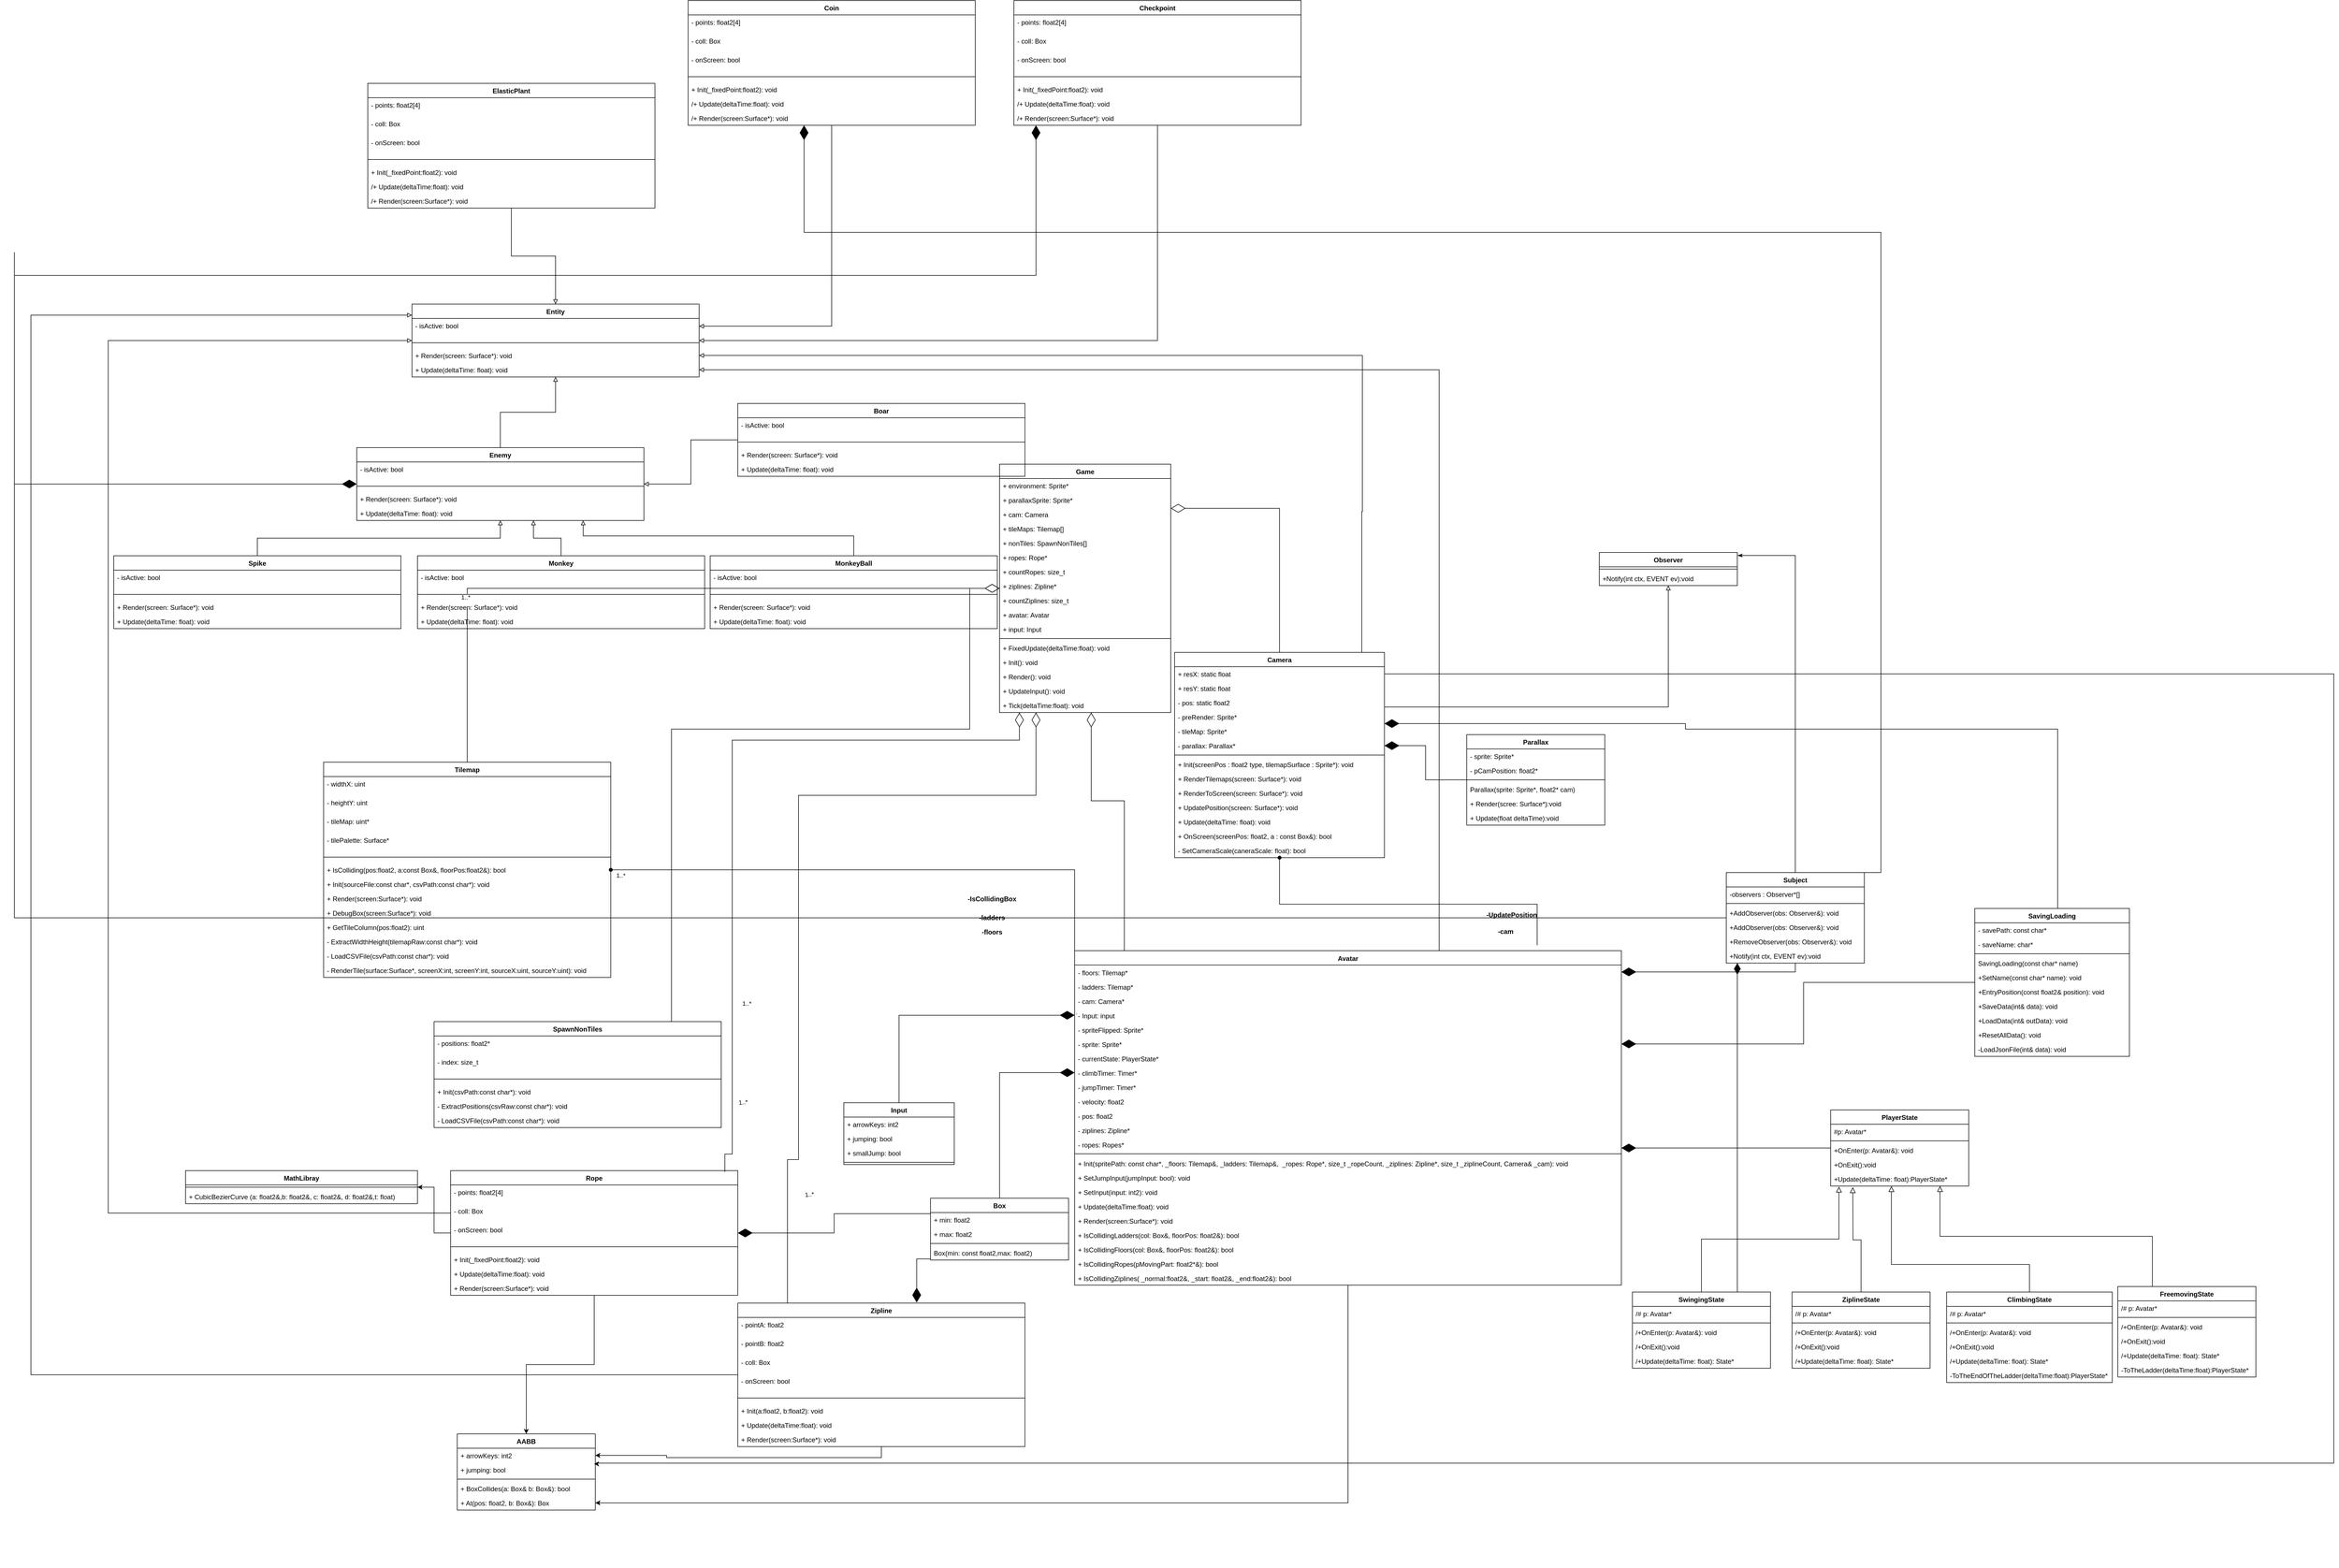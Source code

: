 <mxfile version="22.0.8" type="github">
  <diagram id="C5RBs43oDa-KdzZeNtuy" name="Page-1">
    <mxGraphModel dx="5724" dy="3706" grid="1" gridSize="10" guides="1" tooltips="1" connect="1" arrows="1" fold="1" page="1" pageScale="1" pageWidth="827" pageHeight="1169" math="0" shadow="0">
      <root>
        <mxCell id="WIyWlLk6GJQsqaUBKTNV-0" />
        <mxCell id="WIyWlLk6GJQsqaUBKTNV-1" parent="WIyWlLk6GJQsqaUBKTNV-0" />
        <mxCell id="lK6UsOhh-sy1dXCpU7BD-0" value="&lt;div&gt;Game&lt;/div&gt;&lt;div&gt;&lt;br&gt;&lt;/div&gt;&lt;div&gt;&lt;br&gt;&lt;/div&gt;" style="swimlane;fontStyle=1;align=center;verticalAlign=top;childLayout=stackLayout;horizontal=1;startSize=26;horizontalStack=0;resizeParent=1;resizeParentMax=0;resizeLast=0;collapsible=1;marginBottom=0;whiteSpace=wrap;html=1;" parent="WIyWlLk6GJQsqaUBKTNV-1" vertex="1">
          <mxGeometry x="414" y="-220" width="310" height="450" as="geometry" />
        </mxCell>
        <mxCell id="lK6UsOhh-sy1dXCpU7BD-1" value="+ environment: Sprite*" style="text;strokeColor=none;fillColor=none;align=left;verticalAlign=top;spacingLeft=4;spacingRight=4;overflow=hidden;rotatable=0;points=[[0,0.5],[1,0.5]];portConstraint=eastwest;whiteSpace=wrap;html=1;" parent="lK6UsOhh-sy1dXCpU7BD-0" vertex="1">
          <mxGeometry y="26" width="310" height="26" as="geometry" />
        </mxCell>
        <mxCell id="FDUHzatO5eIfSx9QLwCW-72" value="+ parallaxSprite: Sprite*" style="text;strokeColor=none;fillColor=none;align=left;verticalAlign=top;spacingLeft=4;spacingRight=4;overflow=hidden;rotatable=0;points=[[0,0.5],[1,0.5]];portConstraint=eastwest;whiteSpace=wrap;html=1;" parent="lK6UsOhh-sy1dXCpU7BD-0" vertex="1">
          <mxGeometry y="52" width="310" height="26" as="geometry" />
        </mxCell>
        <mxCell id="FDUHzatO5eIfSx9QLwCW-73" value="+ cam: Camera" style="text;strokeColor=none;fillColor=none;align=left;verticalAlign=top;spacingLeft=4;spacingRight=4;overflow=hidden;rotatable=0;points=[[0,0.5],[1,0.5]];portConstraint=eastwest;whiteSpace=wrap;html=1;" parent="lK6UsOhh-sy1dXCpU7BD-0" vertex="1">
          <mxGeometry y="78" width="310" height="26" as="geometry" />
        </mxCell>
        <mxCell id="FDUHzatO5eIfSx9QLwCW-74" value="+ tileMaps: Tilemap[]" style="text;strokeColor=none;fillColor=none;align=left;verticalAlign=top;spacingLeft=4;spacingRight=4;overflow=hidden;rotatable=0;points=[[0,0.5],[1,0.5]];portConstraint=eastwest;whiteSpace=wrap;html=1;" parent="lK6UsOhh-sy1dXCpU7BD-0" vertex="1">
          <mxGeometry y="104" width="310" height="26" as="geometry" />
        </mxCell>
        <mxCell id="FDUHzatO5eIfSx9QLwCW-75" value="+ nonTiles: SpawnNonTiles[]" style="text;strokeColor=none;fillColor=none;align=left;verticalAlign=top;spacingLeft=4;spacingRight=4;overflow=hidden;rotatable=0;points=[[0,0.5],[1,0.5]];portConstraint=eastwest;whiteSpace=wrap;html=1;" parent="lK6UsOhh-sy1dXCpU7BD-0" vertex="1">
          <mxGeometry y="130" width="310" height="26" as="geometry" />
        </mxCell>
        <mxCell id="FDUHzatO5eIfSx9QLwCW-76" value="+ ropes: Rope*" style="text;strokeColor=none;fillColor=none;align=left;verticalAlign=top;spacingLeft=4;spacingRight=4;overflow=hidden;rotatable=0;points=[[0,0.5],[1,0.5]];portConstraint=eastwest;whiteSpace=wrap;html=1;" parent="lK6UsOhh-sy1dXCpU7BD-0" vertex="1">
          <mxGeometry y="156" width="310" height="26" as="geometry" />
        </mxCell>
        <mxCell id="FDUHzatO5eIfSx9QLwCW-80" value="+ countRopes: size_t" style="text;strokeColor=none;fillColor=none;align=left;verticalAlign=top;spacingLeft=4;spacingRight=4;overflow=hidden;rotatable=0;points=[[0,0.5],[1,0.5]];portConstraint=eastwest;whiteSpace=wrap;html=1;" parent="lK6UsOhh-sy1dXCpU7BD-0" vertex="1">
          <mxGeometry y="182" width="310" height="26" as="geometry" />
        </mxCell>
        <mxCell id="FDUHzatO5eIfSx9QLwCW-77" value="+ ziplines: Zipline*" style="text;strokeColor=none;fillColor=none;align=left;verticalAlign=top;spacingLeft=4;spacingRight=4;overflow=hidden;rotatable=0;points=[[0,0.5],[1,0.5]];portConstraint=eastwest;whiteSpace=wrap;html=1;" parent="lK6UsOhh-sy1dXCpU7BD-0" vertex="1">
          <mxGeometry y="208" width="310" height="26" as="geometry" />
        </mxCell>
        <mxCell id="FDUHzatO5eIfSx9QLwCW-81" value="+ countZiplines: size_t" style="text;strokeColor=none;fillColor=none;align=left;verticalAlign=top;spacingLeft=4;spacingRight=4;overflow=hidden;rotatable=0;points=[[0,0.5],[1,0.5]];portConstraint=eastwest;whiteSpace=wrap;html=1;" parent="lK6UsOhh-sy1dXCpU7BD-0" vertex="1">
          <mxGeometry y="234" width="310" height="26" as="geometry" />
        </mxCell>
        <mxCell id="FDUHzatO5eIfSx9QLwCW-78" value="+ avatar: Avatar" style="text;strokeColor=none;fillColor=none;align=left;verticalAlign=top;spacingLeft=4;spacingRight=4;overflow=hidden;rotatable=0;points=[[0,0.5],[1,0.5]];portConstraint=eastwest;whiteSpace=wrap;html=1;" parent="lK6UsOhh-sy1dXCpU7BD-0" vertex="1">
          <mxGeometry y="260" width="310" height="26" as="geometry" />
        </mxCell>
        <mxCell id="FDUHzatO5eIfSx9QLwCW-79" value="+ input: Input" style="text;strokeColor=none;fillColor=none;align=left;verticalAlign=top;spacingLeft=4;spacingRight=4;overflow=hidden;rotatable=0;points=[[0,0.5],[1,0.5]];portConstraint=eastwest;whiteSpace=wrap;html=1;" parent="lK6UsOhh-sy1dXCpU7BD-0" vertex="1">
          <mxGeometry y="286" width="310" height="26" as="geometry" />
        </mxCell>
        <mxCell id="lK6UsOhh-sy1dXCpU7BD-2" value="" style="line;strokeWidth=1;fillColor=none;align=left;verticalAlign=middle;spacingTop=-1;spacingLeft=3;spacingRight=3;rotatable=0;labelPosition=right;points=[];portConstraint=eastwest;strokeColor=inherit;" parent="lK6UsOhh-sy1dXCpU7BD-0" vertex="1">
          <mxGeometry y="312" width="310" height="8" as="geometry" />
        </mxCell>
        <mxCell id="lK6UsOhh-sy1dXCpU7BD-3" value="+ FixedUpdate(deltaTime:float): void" style="text;strokeColor=none;fillColor=none;align=left;verticalAlign=top;spacingLeft=4;spacingRight=4;overflow=hidden;rotatable=0;points=[[0,0.5],[1,0.5]];portConstraint=eastwest;whiteSpace=wrap;html=1;" parent="lK6UsOhh-sy1dXCpU7BD-0" vertex="1">
          <mxGeometry y="320" width="310" height="26" as="geometry" />
        </mxCell>
        <mxCell id="FDUHzatO5eIfSx9QLwCW-68" value="+ Init(): void" style="text;strokeColor=none;fillColor=none;align=left;verticalAlign=top;spacingLeft=4;spacingRight=4;overflow=hidden;rotatable=0;points=[[0,0.5],[1,0.5]];portConstraint=eastwest;whiteSpace=wrap;html=1;" parent="lK6UsOhh-sy1dXCpU7BD-0" vertex="1">
          <mxGeometry y="346" width="310" height="26" as="geometry" />
        </mxCell>
        <mxCell id="FDUHzatO5eIfSx9QLwCW-69" value="+ Render(): void" style="text;strokeColor=none;fillColor=none;align=left;verticalAlign=top;spacingLeft=4;spacingRight=4;overflow=hidden;rotatable=0;points=[[0,0.5],[1,0.5]];portConstraint=eastwest;whiteSpace=wrap;html=1;" parent="lK6UsOhh-sy1dXCpU7BD-0" vertex="1">
          <mxGeometry y="372" width="310" height="26" as="geometry" />
        </mxCell>
        <mxCell id="FDUHzatO5eIfSx9QLwCW-70" value="+ UpdateInput(): void" style="text;strokeColor=none;fillColor=none;align=left;verticalAlign=top;spacingLeft=4;spacingRight=4;overflow=hidden;rotatable=0;points=[[0,0.5],[1,0.5]];portConstraint=eastwest;whiteSpace=wrap;html=1;" parent="lK6UsOhh-sy1dXCpU7BD-0" vertex="1">
          <mxGeometry y="398" width="310" height="26" as="geometry" />
        </mxCell>
        <mxCell id="FDUHzatO5eIfSx9QLwCW-71" value="+ Tick(deltaTime:float): void" style="text;strokeColor=none;fillColor=none;align=left;verticalAlign=top;spacingLeft=4;spacingRight=4;overflow=hidden;rotatable=0;points=[[0,0.5],[1,0.5]];portConstraint=eastwest;whiteSpace=wrap;html=1;" parent="lK6UsOhh-sy1dXCpU7BD-0" vertex="1">
          <mxGeometry y="424" width="310" height="26" as="geometry" />
        </mxCell>
        <mxCell id="lK6UsOhh-sy1dXCpU7BD-21" value="" style="endArrow=none;html=1;rounded=0;align=left;verticalAlign=bottom;endFill=0;labelBackgroundColor=default;endSize=12;startArrow=diamondThin;startFill=0;startSize=24;edgeStyle=orthogonalEdgeStyle;" parent="WIyWlLk6GJQsqaUBKTNV-1" source="lK6UsOhh-sy1dXCpU7BD-0" target="lK6UsOhh-sy1dXCpU7BD-8" edge="1">
          <mxGeometry relative="1" as="geometry">
            <mxPoint x="280" y="330" as="sourcePoint" />
            <mxPoint x="402" y="236" as="targetPoint" />
            <Array as="points">
              <mxPoint x="580" y="390" />
              <mxPoint x="640" y="390" />
            </Array>
          </mxGeometry>
        </mxCell>
        <mxCell id="lK6UsOhh-sy1dXCpU7BD-22" value="" style="endArrow=none;html=1;rounded=0;align=left;verticalAlign=bottom;endFill=0;labelBackgroundColor=default;endSize=12;startArrow=diamondThin;startFill=0;startSize=24;edgeStyle=orthogonalEdgeStyle;" parent="WIyWlLk6GJQsqaUBKTNV-1" source="lK6UsOhh-sy1dXCpU7BD-0" target="lK6UsOhh-sy1dXCpU7BD-171" edge="1">
          <mxGeometry relative="1" as="geometry">
            <mxPoint x="631" y="-70" as="sourcePoint" />
            <mxPoint x="465" y="236" as="targetPoint" />
            <Array as="points">
              <mxPoint x="921" y="-140" />
            </Array>
          </mxGeometry>
        </mxCell>
        <mxCell id="lK6UsOhh-sy1dXCpU7BD-50" style="edgeStyle=orthogonalEdgeStyle;rounded=0;orthogonalLoop=1;jettySize=auto;html=1;endArrow=oval;endFill=1;exitX=0.846;exitY=-0.016;exitDx=0;exitDy=0;exitPerimeter=0;" parent="WIyWlLk6GJQsqaUBKTNV-1" source="lK6UsOhh-sy1dXCpU7BD-8" target="lK6UsOhh-sy1dXCpU7BD-171" edge="1">
          <mxGeometry relative="1" as="geometry">
            <mxPoint x="905.029" y="227.667" as="targetPoint" />
          </mxGeometry>
        </mxCell>
        <mxCell id="lK6UsOhh-sy1dXCpU7BD-51" style="edgeStyle=orthogonalEdgeStyle;rounded=0;orthogonalLoop=1;jettySize=auto;html=1;exitX=0;exitY=0;exitDx=0;exitDy=0;endArrow=oval;endFill=1;" parent="WIyWlLk6GJQsqaUBKTNV-1" source="lK6UsOhh-sy1dXCpU7BD-8" target="lK6UsOhh-sy1dXCpU7BD-4" edge="1">
          <mxGeometry relative="1" as="geometry" />
        </mxCell>
        <mxCell id="lK6UsOhh-sy1dXCpU7BD-86" value="" style="group" parent="WIyWlLk6GJQsqaUBKTNV-1" vertex="1" connectable="0">
          <mxGeometry x="-810" y="320" width="972" height="1267" as="geometry" />
        </mxCell>
        <mxCell id="lK6UsOhh-sy1dXCpU7BD-4" value="&lt;div&gt;Tilemap&lt;/div&gt;&lt;div&gt;&lt;br&gt;&lt;/div&gt;&lt;div&gt;&lt;br&gt;&lt;/div&gt;&lt;div&gt;&lt;br&gt;&lt;/div&gt;" style="swimlane;fontStyle=1;align=center;verticalAlign=top;childLayout=stackLayout;horizontal=1;startSize=26;horizontalStack=0;resizeParent=1;resizeParentMax=0;resizeLast=0;collapsible=1;marginBottom=0;whiteSpace=wrap;html=1;rounded=0;" parent="lK6UsOhh-sy1dXCpU7BD-86" vertex="1">
          <mxGeometry width="520" height="390" as="geometry" />
        </mxCell>
        <mxCell id="lK6UsOhh-sy1dXCpU7BD-5" value="&lt;div&gt;- widthX: uint&lt;/div&gt;" style="text;strokeColor=none;fillColor=none;align=left;verticalAlign=top;spacingLeft=4;spacingRight=4;overflow=hidden;rotatable=0;points=[[0,0.5],[1,0.5]];portConstraint=eastwest;whiteSpace=wrap;html=1;" parent="lK6UsOhh-sy1dXCpU7BD-4" vertex="1">
          <mxGeometry y="26" width="520" height="34" as="geometry" />
        </mxCell>
        <mxCell id="lK6UsOhh-sy1dXCpU7BD-30" value="&lt;div&gt;- heightY: uint&lt;/div&gt;" style="text;strokeColor=none;fillColor=none;align=left;verticalAlign=top;spacingLeft=4;spacingRight=4;overflow=hidden;rotatable=0;points=[[0,0.5],[1,0.5]];portConstraint=eastwest;whiteSpace=wrap;html=1;" parent="lK6UsOhh-sy1dXCpU7BD-4" vertex="1">
          <mxGeometry y="60" width="520" height="34" as="geometry" />
        </mxCell>
        <mxCell id="lK6UsOhh-sy1dXCpU7BD-31" value="&lt;div&gt;- tileMap: uint*&lt;/div&gt;" style="text;strokeColor=none;fillColor=none;align=left;verticalAlign=top;spacingLeft=4;spacingRight=4;overflow=hidden;rotatable=0;points=[[0,0.5],[1,0.5]];portConstraint=eastwest;whiteSpace=wrap;html=1;" parent="lK6UsOhh-sy1dXCpU7BD-4" vertex="1">
          <mxGeometry y="94" width="520" height="34" as="geometry" />
        </mxCell>
        <mxCell id="lK6UsOhh-sy1dXCpU7BD-32" value="&lt;div&gt;- tilePalette: Surface*&lt;/div&gt;" style="text;strokeColor=none;fillColor=none;align=left;verticalAlign=top;spacingLeft=4;spacingRight=4;overflow=hidden;rotatable=0;points=[[0,0.5],[1,0.5]];portConstraint=eastwest;whiteSpace=wrap;html=1;" parent="lK6UsOhh-sy1dXCpU7BD-4" vertex="1">
          <mxGeometry y="128" width="520" height="34" as="geometry" />
        </mxCell>
        <mxCell id="lK6UsOhh-sy1dXCpU7BD-6" value="" style="line;strokeWidth=1;fillColor=none;align=left;verticalAlign=middle;spacingTop=-1;spacingLeft=3;spacingRight=3;rotatable=0;labelPosition=right;points=[];portConstraint=eastwest;strokeColor=inherit;" parent="lK6UsOhh-sy1dXCpU7BD-4" vertex="1">
          <mxGeometry y="162" width="520" height="20" as="geometry" />
        </mxCell>
        <mxCell id="lK6UsOhh-sy1dXCpU7BD-39" value="+ IsColliding(pos:float2, a:const Box&amp;amp;, floorPos:float2&amp;amp;): bool" style="text;strokeColor=none;fillColor=none;align=left;verticalAlign=top;spacingLeft=4;spacingRight=4;overflow=hidden;rotatable=0;points=[[0,0.5],[1,0.5]];portConstraint=eastwest;whiteSpace=wrap;html=1;" parent="lK6UsOhh-sy1dXCpU7BD-4" vertex="1">
          <mxGeometry y="182" width="520" height="26" as="geometry" />
        </mxCell>
        <mxCell id="lK6UsOhh-sy1dXCpU7BD-40" value="+ Init(sourceFile:const char*, csvPath:const char*): void" style="text;strokeColor=none;fillColor=none;align=left;verticalAlign=top;spacingLeft=4;spacingRight=4;overflow=hidden;rotatable=0;points=[[0,0.5],[1,0.5]];portConstraint=eastwest;whiteSpace=wrap;html=1;" parent="lK6UsOhh-sy1dXCpU7BD-4" vertex="1">
          <mxGeometry y="208" width="520" height="26" as="geometry" />
        </mxCell>
        <mxCell id="lK6UsOhh-sy1dXCpU7BD-41" value="+ Render(screen:Surface*): void" style="text;strokeColor=none;fillColor=none;align=left;verticalAlign=top;spacingLeft=4;spacingRight=4;overflow=hidden;rotatable=0;points=[[0,0.5],[1,0.5]];portConstraint=eastwest;whiteSpace=wrap;html=1;" parent="lK6UsOhh-sy1dXCpU7BD-4" vertex="1">
          <mxGeometry y="234" width="520" height="26" as="geometry" />
        </mxCell>
        <mxCell id="lK6UsOhh-sy1dXCpU7BD-42" value="+ DebugBox(screen:Surface*): void" style="text;strokeColor=none;fillColor=none;align=left;verticalAlign=top;spacingLeft=4;spacingRight=4;overflow=hidden;rotatable=0;points=[[0,0.5],[1,0.5]];portConstraint=eastwest;whiteSpace=wrap;html=1;" parent="lK6UsOhh-sy1dXCpU7BD-4" vertex="1">
          <mxGeometry y="260" width="520" height="26" as="geometry" />
        </mxCell>
        <mxCell id="lK6UsOhh-sy1dXCpU7BD-43" value="+ GetTileColumn(pos:float2): uint" style="text;strokeColor=none;fillColor=none;align=left;verticalAlign=top;spacingLeft=4;spacingRight=4;overflow=hidden;rotatable=0;points=[[0,0.5],[1,0.5]];portConstraint=eastwest;whiteSpace=wrap;html=1;" parent="lK6UsOhh-sy1dXCpU7BD-4" vertex="1">
          <mxGeometry y="286" width="520" height="26" as="geometry" />
        </mxCell>
        <mxCell id="lK6UsOhh-sy1dXCpU7BD-59" value="- ExtractWidthHeight(tilemapRaw:const char*): void" style="text;strokeColor=none;fillColor=none;align=left;verticalAlign=top;spacingLeft=4;spacingRight=4;overflow=hidden;rotatable=0;points=[[0,0.5],[1,0.5]];portConstraint=eastwest;whiteSpace=wrap;html=1;" parent="lK6UsOhh-sy1dXCpU7BD-4" vertex="1">
          <mxGeometry y="312" width="520" height="26" as="geometry" />
        </mxCell>
        <mxCell id="lK6UsOhh-sy1dXCpU7BD-60" value="- LoadCSVFile(csvPath:const char*): void" style="text;strokeColor=none;fillColor=none;align=left;verticalAlign=top;spacingLeft=4;spacingRight=4;overflow=hidden;rotatable=0;points=[[0,0.5],[1,0.5]];portConstraint=eastwest;whiteSpace=wrap;html=1;" parent="lK6UsOhh-sy1dXCpU7BD-4" vertex="1">
          <mxGeometry y="338" width="520" height="26" as="geometry" />
        </mxCell>
        <mxCell id="lK6UsOhh-sy1dXCpU7BD-61" value="- RenderTile(surface:Surface*, screenX:int, screenY:int, sourceX:uint, sourceY:uint): void" style="text;strokeColor=none;fillColor=none;align=left;verticalAlign=top;spacingLeft=4;spacingRight=4;overflow=hidden;rotatable=0;points=[[0,0.5],[1,0.5]];portConstraint=eastwest;whiteSpace=wrap;html=1;" parent="lK6UsOhh-sy1dXCpU7BD-4" vertex="1">
          <mxGeometry y="364" width="520" height="26" as="geometry" />
        </mxCell>
        <mxCell id="ym0Vxv3wcFo23iq83Tu3-13" value="SpawnNonTiles" style="swimlane;fontStyle=1;align=center;verticalAlign=top;childLayout=stackLayout;horizontal=1;startSize=26;horizontalStack=0;resizeParent=1;resizeParentMax=0;resizeLast=0;collapsible=1;marginBottom=0;whiteSpace=wrap;html=1;rounded=0;" parent="lK6UsOhh-sy1dXCpU7BD-86" vertex="1">
          <mxGeometry x="200" y="470" width="520" height="192" as="geometry" />
        </mxCell>
        <mxCell id="ym0Vxv3wcFo23iq83Tu3-16" value="&lt;div&gt;- positions: float2*&lt;br&gt;&lt;/div&gt;" style="text;strokeColor=none;fillColor=none;align=left;verticalAlign=top;spacingLeft=4;spacingRight=4;overflow=hidden;rotatable=0;points=[[0,0.5],[1,0.5]];portConstraint=eastwest;whiteSpace=wrap;html=1;" parent="ym0Vxv3wcFo23iq83Tu3-13" vertex="1">
          <mxGeometry y="26" width="520" height="34" as="geometry" />
        </mxCell>
        <mxCell id="ym0Vxv3wcFo23iq83Tu3-17" value="&lt;div&gt;- index: size_t&lt;/div&gt;" style="text;strokeColor=none;fillColor=none;align=left;verticalAlign=top;spacingLeft=4;spacingRight=4;overflow=hidden;rotatable=0;points=[[0,0.5],[1,0.5]];portConstraint=eastwest;whiteSpace=wrap;html=1;" parent="ym0Vxv3wcFo23iq83Tu3-13" vertex="1">
          <mxGeometry y="60" width="520" height="34" as="geometry" />
        </mxCell>
        <mxCell id="ym0Vxv3wcFo23iq83Tu3-18" value="" style="line;strokeWidth=1;fillColor=none;align=left;verticalAlign=middle;spacingTop=-1;spacingLeft=3;spacingRight=3;rotatable=0;labelPosition=right;points=[];portConstraint=eastwest;strokeColor=inherit;" parent="ym0Vxv3wcFo23iq83Tu3-13" vertex="1">
          <mxGeometry y="94" width="520" height="20" as="geometry" />
        </mxCell>
        <mxCell id="ym0Vxv3wcFo23iq83Tu3-20" value="+ Init(csvPath:const char*): void" style="text;strokeColor=none;fillColor=none;align=left;verticalAlign=top;spacingLeft=4;spacingRight=4;overflow=hidden;rotatable=0;points=[[0,0.5],[1,0.5]];portConstraint=eastwest;whiteSpace=wrap;html=1;" parent="ym0Vxv3wcFo23iq83Tu3-13" vertex="1">
          <mxGeometry y="114" width="520" height="26" as="geometry" />
        </mxCell>
        <mxCell id="ym0Vxv3wcFo23iq83Tu3-24" value="- ExtractPositions(csvRaw:const char*): void" style="text;strokeColor=none;fillColor=none;align=left;verticalAlign=top;spacingLeft=4;spacingRight=4;overflow=hidden;rotatable=0;points=[[0,0.5],[1,0.5]];portConstraint=eastwest;whiteSpace=wrap;html=1;" parent="ym0Vxv3wcFo23iq83Tu3-13" vertex="1">
          <mxGeometry y="140" width="520" height="26" as="geometry" />
        </mxCell>
        <mxCell id="ym0Vxv3wcFo23iq83Tu3-25" value="- LoadCSVFile(csvPath:const char*): void" style="text;strokeColor=none;fillColor=none;align=left;verticalAlign=top;spacingLeft=4;spacingRight=4;overflow=hidden;rotatable=0;points=[[0,0.5],[1,0.5]];portConstraint=eastwest;whiteSpace=wrap;html=1;" parent="ym0Vxv3wcFo23iq83Tu3-13" vertex="1">
          <mxGeometry y="166" width="520" height="26" as="geometry" />
        </mxCell>
        <mxCell id="FDUHzatO5eIfSx9QLwCW-2" value="Rope" style="swimlane;fontStyle=1;align=center;verticalAlign=top;childLayout=stackLayout;horizontal=1;startSize=26;horizontalStack=0;resizeParent=1;resizeParentMax=0;resizeLast=0;collapsible=1;marginBottom=0;whiteSpace=wrap;html=1;rounded=0;" parent="lK6UsOhh-sy1dXCpU7BD-86" vertex="1">
          <mxGeometry x="230" y="740" width="520" height="226" as="geometry" />
        </mxCell>
        <mxCell id="FDUHzatO5eIfSx9QLwCW-3" value="&lt;div&gt;- points: float2[4]&lt;br&gt;&lt;/div&gt;" style="text;strokeColor=none;fillColor=none;align=left;verticalAlign=top;spacingLeft=4;spacingRight=4;overflow=hidden;rotatable=0;points=[[0,0.5],[1,0.5]];portConstraint=eastwest;whiteSpace=wrap;html=1;" parent="FDUHzatO5eIfSx9QLwCW-2" vertex="1">
          <mxGeometry y="26" width="520" height="34" as="geometry" />
        </mxCell>
        <mxCell id="FDUHzatO5eIfSx9QLwCW-4" value="&lt;div&gt;- coll: Box&lt;br&gt;&lt;/div&gt;" style="text;strokeColor=none;fillColor=none;align=left;verticalAlign=top;spacingLeft=4;spacingRight=4;overflow=hidden;rotatable=0;points=[[0,0.5],[1,0.5]];portConstraint=eastwest;whiteSpace=wrap;html=1;" parent="FDUHzatO5eIfSx9QLwCW-2" vertex="1">
          <mxGeometry y="60" width="520" height="34" as="geometry" />
        </mxCell>
        <mxCell id="FDUHzatO5eIfSx9QLwCW-12" value="&lt;div&gt;- onScreen: bool&lt;br&gt;&lt;/div&gt;" style="text;strokeColor=none;fillColor=none;align=left;verticalAlign=top;spacingLeft=4;spacingRight=4;overflow=hidden;rotatable=0;points=[[0,0.5],[1,0.5]];portConstraint=eastwest;whiteSpace=wrap;html=1;" parent="FDUHzatO5eIfSx9QLwCW-2" vertex="1">
          <mxGeometry y="94" width="520" height="34" as="geometry" />
        </mxCell>
        <mxCell id="FDUHzatO5eIfSx9QLwCW-5" value="" style="line;strokeWidth=1;fillColor=none;align=left;verticalAlign=middle;spacingTop=-1;spacingLeft=3;spacingRight=3;rotatable=0;labelPosition=right;points=[];portConstraint=eastwest;strokeColor=inherit;" parent="FDUHzatO5eIfSx9QLwCW-2" vertex="1">
          <mxGeometry y="128" width="520" height="20" as="geometry" />
        </mxCell>
        <mxCell id="FDUHzatO5eIfSx9QLwCW-6" value="+ Init(_fixedPoint:float2): void" style="text;strokeColor=none;fillColor=none;align=left;verticalAlign=top;spacingLeft=4;spacingRight=4;overflow=hidden;rotatable=0;points=[[0,0.5],[1,0.5]];portConstraint=eastwest;whiteSpace=wrap;html=1;" parent="FDUHzatO5eIfSx9QLwCW-2" vertex="1">
          <mxGeometry y="148" width="520" height="26" as="geometry" />
        </mxCell>
        <mxCell id="FDUHzatO5eIfSx9QLwCW-10" value="+ Update(deltaTime:float): void" style="text;strokeColor=none;fillColor=none;align=left;verticalAlign=top;spacingLeft=4;spacingRight=4;overflow=hidden;rotatable=0;points=[[0,0.5],[1,0.5]];portConstraint=eastwest;whiteSpace=wrap;html=1;" parent="FDUHzatO5eIfSx9QLwCW-2" vertex="1">
          <mxGeometry y="174" width="520" height="26" as="geometry" />
        </mxCell>
        <mxCell id="FDUHzatO5eIfSx9QLwCW-11" value="+ Render(screen:Surface*): void" style="text;strokeColor=none;fillColor=none;align=left;verticalAlign=top;spacingLeft=4;spacingRight=4;overflow=hidden;rotatable=0;points=[[0,0.5],[1,0.5]];portConstraint=eastwest;whiteSpace=wrap;html=1;" parent="FDUHzatO5eIfSx9QLwCW-2" vertex="1">
          <mxGeometry y="200" width="520" height="26" as="geometry" />
        </mxCell>
        <mxCell id="lK6UsOhh-sy1dXCpU7BD-87" value="" style="group" parent="WIyWlLk6GJQsqaUBKTNV-1" vertex="1" connectable="0">
          <mxGeometry x="360" y="560" width="1180.003" height="989" as="geometry" />
        </mxCell>
        <mxCell id="lK6UsOhh-sy1dXCpU7BD-72" value="-ladders" style="text;align=center;fontStyle=1;verticalAlign=middle;spacingLeft=3;spacingRight=3;strokeColor=none;rotatable=0;points=[[0,0.5],[1,0.5]];portConstraint=eastwest;html=1;" parent="lK6UsOhh-sy1dXCpU7BD-87" vertex="1">
          <mxGeometry y="29" width="80" height="26" as="geometry" />
        </mxCell>
        <mxCell id="lK6UsOhh-sy1dXCpU7BD-73" value="-floors" style="text;align=center;fontStyle=1;verticalAlign=middle;spacingLeft=3;spacingRight=3;strokeColor=none;rotatable=0;points=[[0,0.5],[1,0.5]];portConstraint=eastwest;html=1;" parent="lK6UsOhh-sy1dXCpU7BD-87" vertex="1">
          <mxGeometry y="55" width="80" height="26" as="geometry" />
        </mxCell>
        <mxCell id="lK6UsOhh-sy1dXCpU7BD-75" value="-IsCollidingBox" style="text;align=center;fontStyle=1;verticalAlign=middle;spacingLeft=3;spacingRight=3;strokeColor=none;rotatable=0;points=[[0,0.5],[1,0.5]];portConstraint=eastwest;html=1;" parent="lK6UsOhh-sy1dXCpU7BD-87" vertex="1">
          <mxGeometry y="-5" width="80" height="26" as="geometry" />
        </mxCell>
        <mxCell id="lK6UsOhh-sy1dXCpU7BD-85" value="" style="group" parent="lK6UsOhh-sy1dXCpU7BD-87" vertex="1" connectable="0">
          <mxGeometry x="209.003" y="93.0" width="971" height="545.0" as="geometry" />
        </mxCell>
        <mxCell id="lK6UsOhh-sy1dXCpU7BD-8" value="&lt;div&gt;Avatar&lt;/div&gt;&lt;div&gt;&lt;br&gt;&lt;/div&gt;" style="swimlane;fontStyle=1;align=center;verticalAlign=top;childLayout=stackLayout;horizontal=1;startSize=26;horizontalStack=0;resizeParent=1;resizeParentMax=0;resizeLast=0;collapsible=1;marginBottom=0;whiteSpace=wrap;html=1;" parent="lK6UsOhh-sy1dXCpU7BD-85" vertex="1">
          <mxGeometry x="-19" y="8.5" width="990" height="606" as="geometry" />
        </mxCell>
        <mxCell id="lK6UsOhh-sy1dXCpU7BD-9" value="- floors: Tilemap*" style="text;strokeColor=none;fillColor=none;align=left;verticalAlign=top;spacingLeft=4;spacingRight=4;overflow=hidden;rotatable=0;points=[[0,0.5],[1,0.5]];portConstraint=eastwest;whiteSpace=wrap;html=1;" parent="lK6UsOhh-sy1dXCpU7BD-8" vertex="1">
          <mxGeometry y="26" width="990" height="26" as="geometry" />
        </mxCell>
        <mxCell id="lK6UsOhh-sy1dXCpU7BD-88" value="- ladders: Tilemap*" style="text;strokeColor=none;fillColor=none;align=left;verticalAlign=top;spacingLeft=4;spacingRight=4;overflow=hidden;rotatable=0;points=[[0,0.5],[1,0.5]];portConstraint=eastwest;whiteSpace=wrap;html=1;" parent="lK6UsOhh-sy1dXCpU7BD-8" vertex="1">
          <mxGeometry y="52" width="990" height="26" as="geometry" />
        </mxCell>
        <mxCell id="lK6UsOhh-sy1dXCpU7BD-26" value="- cam: Camera*" style="text;strokeColor=none;fillColor=none;align=left;verticalAlign=top;spacingLeft=4;spacingRight=4;overflow=hidden;rotatable=0;points=[[0,0.5],[1,0.5]];portConstraint=eastwest;whiteSpace=wrap;html=1;" parent="lK6UsOhh-sy1dXCpU7BD-8" vertex="1">
          <mxGeometry y="78" width="990" height="26" as="geometry" />
        </mxCell>
        <mxCell id="bthDSh3SbVtGF8bWJhGf-65" value="- Input: input" style="text;strokeColor=none;fillColor=none;align=left;verticalAlign=top;spacingLeft=4;spacingRight=4;overflow=hidden;rotatable=0;points=[[0,0.5],[1,0.5]];portConstraint=eastwest;whiteSpace=wrap;html=1;" parent="lK6UsOhh-sy1dXCpU7BD-8" vertex="1">
          <mxGeometry y="104" width="990" height="26" as="geometry" />
        </mxCell>
        <mxCell id="ym0Vxv3wcFo23iq83Tu3-3" value="- spriteFlipped: Sprite*" style="text;strokeColor=none;fillColor=none;align=left;verticalAlign=top;spacingLeft=4;spacingRight=4;overflow=hidden;rotatable=0;points=[[0,0.5],[1,0.5]];portConstraint=eastwest;whiteSpace=wrap;html=1;" parent="lK6UsOhh-sy1dXCpU7BD-8" vertex="1">
          <mxGeometry y="130" width="990" height="26" as="geometry" />
        </mxCell>
        <mxCell id="ym0Vxv3wcFo23iq83Tu3-4" value="- sprite: Sprite*" style="text;strokeColor=none;fillColor=none;align=left;verticalAlign=top;spacingLeft=4;spacingRight=4;overflow=hidden;rotatable=0;points=[[0,0.5],[1,0.5]];portConstraint=eastwest;whiteSpace=wrap;html=1;" parent="lK6UsOhh-sy1dXCpU7BD-8" vertex="1">
          <mxGeometry y="156" width="990" height="26" as="geometry" />
        </mxCell>
        <mxCell id="ym0Vxv3wcFo23iq83Tu3-5" value="- currentState: PlayerState*" style="text;strokeColor=none;fillColor=none;align=left;verticalAlign=top;spacingLeft=4;spacingRight=4;overflow=hidden;rotatable=0;points=[[0,0.5],[1,0.5]];portConstraint=eastwest;whiteSpace=wrap;html=1;" parent="lK6UsOhh-sy1dXCpU7BD-8" vertex="1">
          <mxGeometry y="182" width="990" height="26" as="geometry" />
        </mxCell>
        <mxCell id="ym0Vxv3wcFo23iq83Tu3-6" value="- climbTimer: Timer*" style="text;strokeColor=none;fillColor=none;align=left;verticalAlign=top;spacingLeft=4;spacingRight=4;overflow=hidden;rotatable=0;points=[[0,0.5],[1,0.5]];portConstraint=eastwest;whiteSpace=wrap;html=1;" parent="lK6UsOhh-sy1dXCpU7BD-8" vertex="1">
          <mxGeometry y="208" width="990" height="26" as="geometry" />
        </mxCell>
        <mxCell id="ym0Vxv3wcFo23iq83Tu3-7" value="- jumpTimer: Timer*" style="text;strokeColor=none;fillColor=none;align=left;verticalAlign=top;spacingLeft=4;spacingRight=4;overflow=hidden;rotatable=0;points=[[0,0.5],[1,0.5]];portConstraint=eastwest;whiteSpace=wrap;html=1;" parent="lK6UsOhh-sy1dXCpU7BD-8" vertex="1">
          <mxGeometry y="234" width="990" height="26" as="geometry" />
        </mxCell>
        <mxCell id="ym0Vxv3wcFo23iq83Tu3-9" value="- velocity: float2" style="text;strokeColor=none;fillColor=none;align=left;verticalAlign=top;spacingLeft=4;spacingRight=4;overflow=hidden;rotatable=0;points=[[0,0.5],[1,0.5]];portConstraint=eastwest;whiteSpace=wrap;html=1;" parent="lK6UsOhh-sy1dXCpU7BD-8" vertex="1">
          <mxGeometry y="260" width="990" height="26" as="geometry" />
        </mxCell>
        <mxCell id="ym0Vxv3wcFo23iq83Tu3-10" value="- pos: float2" style="text;strokeColor=none;fillColor=none;align=left;verticalAlign=top;spacingLeft=4;spacingRight=4;overflow=hidden;rotatable=0;points=[[0,0.5],[1,0.5]];portConstraint=eastwest;whiteSpace=wrap;html=1;" parent="lK6UsOhh-sy1dXCpU7BD-8" vertex="1">
          <mxGeometry y="286" width="990" height="26" as="geometry" />
        </mxCell>
        <mxCell id="ym0Vxv3wcFo23iq83Tu3-11" value="- ziplines: Zipline*" style="text;strokeColor=none;fillColor=none;align=left;verticalAlign=top;spacingLeft=4;spacingRight=4;overflow=hidden;rotatable=0;points=[[0,0.5],[1,0.5]];portConstraint=eastwest;whiteSpace=wrap;html=1;" parent="lK6UsOhh-sy1dXCpU7BD-8" vertex="1">
          <mxGeometry y="312" width="990" height="26" as="geometry" />
        </mxCell>
        <mxCell id="ym0Vxv3wcFo23iq83Tu3-12" value="- ropes: Ropes*" style="text;strokeColor=none;fillColor=none;align=left;verticalAlign=top;spacingLeft=4;spacingRight=4;overflow=hidden;rotatable=0;points=[[0,0.5],[1,0.5]];portConstraint=eastwest;whiteSpace=wrap;html=1;" parent="lK6UsOhh-sy1dXCpU7BD-8" vertex="1">
          <mxGeometry y="338" width="990" height="26" as="geometry" />
        </mxCell>
        <mxCell id="lK6UsOhh-sy1dXCpU7BD-10" value="" style="line;strokeWidth=1;fillColor=none;align=left;verticalAlign=middle;spacingTop=-1;spacingLeft=3;spacingRight=3;rotatable=0;labelPosition=right;points=[];portConstraint=eastwest;strokeColor=inherit;" parent="lK6UsOhh-sy1dXCpU7BD-8" vertex="1">
          <mxGeometry y="364" width="990" height="8" as="geometry" />
        </mxCell>
        <mxCell id="FDUHzatO5eIfSx9QLwCW-62" value="+ Init(spritePath: const char*, _floors: Tilemap&amp;amp;, _ladders: Tilemap&amp;amp;,&amp;nbsp; _ropes: Rope*, size_t _ropeCount, _ziplines: Zipline*, size_t _ziplineCount, Camera&amp;amp; _cam): void" style="text;strokeColor=none;fillColor=none;align=left;verticalAlign=top;spacingLeft=4;spacingRight=4;overflow=hidden;rotatable=0;points=[[0,0.5],[1,0.5]];portConstraint=eastwest;whiteSpace=wrap;html=1;" parent="lK6UsOhh-sy1dXCpU7BD-8" vertex="1">
          <mxGeometry y="372" width="990" height="26" as="geometry" />
        </mxCell>
        <mxCell id="lK6UsOhh-sy1dXCpU7BD-58" value="+ SetJumpInput(jumpInput: bool): void" style="text;strokeColor=none;fillColor=none;align=left;verticalAlign=top;spacingLeft=4;spacingRight=4;overflow=hidden;rotatable=0;points=[[0,0.5],[1,0.5]];portConstraint=eastwest;whiteSpace=wrap;html=1;" parent="lK6UsOhh-sy1dXCpU7BD-8" vertex="1">
          <mxGeometry y="398" width="990" height="26" as="geometry" />
        </mxCell>
        <mxCell id="FDUHzatO5eIfSx9QLwCW-63" value="+ SetInput(input: int2): void" style="text;strokeColor=none;fillColor=none;align=left;verticalAlign=top;spacingLeft=4;spacingRight=4;overflow=hidden;rotatable=0;points=[[0,0.5],[1,0.5]];portConstraint=eastwest;whiteSpace=wrap;html=1;" parent="lK6UsOhh-sy1dXCpU7BD-8" vertex="1">
          <mxGeometry y="424" width="990" height="26" as="geometry" />
        </mxCell>
        <mxCell id="lK6UsOhh-sy1dXCpU7BD-57" value="+ Update(deltaTime:float): void" style="text;strokeColor=none;fillColor=none;align=left;verticalAlign=top;spacingLeft=4;spacingRight=4;overflow=hidden;rotatable=0;points=[[0,0.5],[1,0.5]];portConstraint=eastwest;whiteSpace=wrap;html=1;" parent="lK6UsOhh-sy1dXCpU7BD-8" vertex="1">
          <mxGeometry y="450" width="990" height="26" as="geometry" />
        </mxCell>
        <mxCell id="bthDSh3SbVtGF8bWJhGf-64" value="+ Render(screen:Surface*): void" style="text;strokeColor=none;fillColor=none;align=left;verticalAlign=top;spacingLeft=4;spacingRight=4;overflow=hidden;rotatable=0;points=[[0,0.5],[1,0.5]];portConstraint=eastwest;whiteSpace=wrap;html=1;" parent="lK6UsOhh-sy1dXCpU7BD-8" vertex="1">
          <mxGeometry y="476" width="990" height="26" as="geometry" />
        </mxCell>
        <mxCell id="FDUHzatO5eIfSx9QLwCW-64" value="+ IsCollidingLadders(col: Box&amp;amp;, floorPos: float2&amp;amp;): bool" style="text;strokeColor=none;fillColor=none;align=left;verticalAlign=top;spacingLeft=4;spacingRight=4;overflow=hidden;rotatable=0;points=[[0,0.5],[1,0.5]];portConstraint=eastwest;whiteSpace=wrap;html=1;" parent="lK6UsOhh-sy1dXCpU7BD-8" vertex="1">
          <mxGeometry y="502" width="990" height="26" as="geometry" />
        </mxCell>
        <mxCell id="FDUHzatO5eIfSx9QLwCW-65" value="+ IsCollidingFloors(col: Box&amp;amp;, floorPos: float2&amp;amp;): bool" style="text;strokeColor=none;fillColor=none;align=left;verticalAlign=top;spacingLeft=4;spacingRight=4;overflow=hidden;rotatable=0;points=[[0,0.5],[1,0.5]];portConstraint=eastwest;whiteSpace=wrap;html=1;" parent="lK6UsOhh-sy1dXCpU7BD-8" vertex="1">
          <mxGeometry y="528" width="990" height="26" as="geometry" />
        </mxCell>
        <mxCell id="FDUHzatO5eIfSx9QLwCW-66" value="+ IsCollidingRopes(pMovingPart: float2*&amp;amp;): bool" style="text;strokeColor=none;fillColor=none;align=left;verticalAlign=top;spacingLeft=4;spacingRight=4;overflow=hidden;rotatable=0;points=[[0,0.5],[1,0.5]];portConstraint=eastwest;whiteSpace=wrap;html=1;" parent="lK6UsOhh-sy1dXCpU7BD-8" vertex="1">
          <mxGeometry y="554" width="990" height="26" as="geometry" />
        </mxCell>
        <mxCell id="FDUHzatO5eIfSx9QLwCW-67" value="+ IsCollidingZiplines( _normal:float2&amp;amp;, _start: float2&amp;amp;, _end:float2&amp;amp;): bool" style="text;strokeColor=none;fillColor=none;align=left;verticalAlign=top;spacingLeft=4;spacingRight=4;overflow=hidden;rotatable=0;points=[[0,0.5],[1,0.5]];portConstraint=eastwest;whiteSpace=wrap;html=1;" parent="lK6UsOhh-sy1dXCpU7BD-8" vertex="1">
          <mxGeometry y="580" width="990" height="26" as="geometry" />
        </mxCell>
        <mxCell id="bthDSh3SbVtGF8bWJhGf-85" value="" style="group" parent="lK6UsOhh-sy1dXCpU7BD-87" vertex="1" connectable="0">
          <mxGeometry x="-239.997" y="360.0" width="211.997" height="259.0" as="geometry" />
        </mxCell>
        <mxCell id="bthDSh3SbVtGF8bWJhGf-86" value="&lt;div&gt;Input&lt;/div&gt;&lt;div&gt;&lt;br&gt;&lt;/div&gt;" style="swimlane;fontStyle=1;align=center;verticalAlign=top;childLayout=stackLayout;horizontal=1;startSize=26;horizontalStack=0;resizeParent=1;resizeParentMax=0;resizeLast=0;collapsible=1;marginBottom=0;whiteSpace=wrap;html=1;" parent="bthDSh3SbVtGF8bWJhGf-85" vertex="1">
          <mxGeometry x="11.997" y="17.0" width="200" height="112" as="geometry" />
        </mxCell>
        <mxCell id="bthDSh3SbVtGF8bWJhGf-87" value="+ arrowKeys: int2" style="text;strokeColor=none;fillColor=none;align=left;verticalAlign=top;spacingLeft=4;spacingRight=4;overflow=hidden;rotatable=0;points=[[0,0.5],[1,0.5]];portConstraint=eastwest;whiteSpace=wrap;html=1;" parent="bthDSh3SbVtGF8bWJhGf-86" vertex="1">
          <mxGeometry y="26" width="200" height="26" as="geometry" />
        </mxCell>
        <mxCell id="bthDSh3SbVtGF8bWJhGf-99" value="+ jumping: bool" style="text;strokeColor=none;fillColor=none;align=left;verticalAlign=top;spacingLeft=4;spacingRight=4;overflow=hidden;rotatable=0;points=[[0,0.5],[1,0.5]];portConstraint=eastwest;whiteSpace=wrap;html=1;" parent="bthDSh3SbVtGF8bWJhGf-86" vertex="1">
          <mxGeometry y="52" width="200" height="26" as="geometry" />
        </mxCell>
        <mxCell id="bthDSh3SbVtGF8bWJhGf-100" value="+ smallJump: bool" style="text;strokeColor=none;fillColor=none;align=left;verticalAlign=top;spacingLeft=4;spacingRight=4;overflow=hidden;rotatable=0;points=[[0,0.5],[1,0.5]];portConstraint=eastwest;whiteSpace=wrap;html=1;" parent="bthDSh3SbVtGF8bWJhGf-86" vertex="1">
          <mxGeometry y="78" width="200" height="26" as="geometry" />
        </mxCell>
        <mxCell id="bthDSh3SbVtGF8bWJhGf-91" value="" style="line;strokeWidth=1;fillColor=none;align=left;verticalAlign=middle;spacingTop=-1;spacingLeft=3;spacingRight=3;rotatable=0;labelPosition=right;points=[];portConstraint=eastwest;strokeColor=inherit;" parent="bthDSh3SbVtGF8bWJhGf-86" vertex="1">
          <mxGeometry y="104" width="200" height="8" as="geometry" />
        </mxCell>
        <mxCell id="bthDSh3SbVtGF8bWJhGf-101" value="." style="endArrow=none;html=1;endSize=12;startArrow=diamondThin;startSize=24;startFill=1;edgeStyle=orthogonalEdgeStyle;align=left;verticalAlign=bottom;rounded=0;endFill=0;" parent="lK6UsOhh-sy1dXCpU7BD-87" source="bthDSh3SbVtGF8bWJhGf-65" target="bthDSh3SbVtGF8bWJhGf-86" edge="1">
          <mxGeometry x="-1" y="3" relative="1" as="geometry">
            <mxPoint y="380" as="sourcePoint" />
            <mxPoint x="160" y="380" as="targetPoint" />
          </mxGeometry>
        </mxCell>
        <mxCell id="bthDSh3SbVtGF8bWJhGf-130" value="" style="group" parent="lK6UsOhh-sy1dXCpU7BD-87" vertex="1" connectable="0">
          <mxGeometry x="-939.997" y="960.0" width="261.997" height="259.0" as="geometry" />
        </mxCell>
        <mxCell id="bthDSh3SbVtGF8bWJhGf-131" value="&lt;div&gt;AABB&lt;/div&gt;&lt;div&gt;&lt;br&gt;&lt;/div&gt;" style="swimlane;fontStyle=1;align=center;verticalAlign=top;childLayout=stackLayout;horizontal=1;startSize=26;horizontalStack=0;resizeParent=1;resizeParentMax=0;resizeLast=0;collapsible=1;marginBottom=0;whiteSpace=wrap;html=1;" parent="bthDSh3SbVtGF8bWJhGf-130" vertex="1">
          <mxGeometry x="11.997" y="17.0" width="250" height="138" as="geometry" />
        </mxCell>
        <mxCell id="bthDSh3SbVtGF8bWJhGf-132" value="+ arrowKeys: int2" style="text;strokeColor=none;fillColor=none;align=left;verticalAlign=top;spacingLeft=4;spacingRight=4;overflow=hidden;rotatable=0;points=[[0,0.5],[1,0.5]];portConstraint=eastwest;whiteSpace=wrap;html=1;" parent="bthDSh3SbVtGF8bWJhGf-131" vertex="1">
          <mxGeometry y="26" width="250" height="26" as="geometry" />
        </mxCell>
        <mxCell id="bthDSh3SbVtGF8bWJhGf-133" value="+ jumping: bool" style="text;strokeColor=none;fillColor=none;align=left;verticalAlign=top;spacingLeft=4;spacingRight=4;overflow=hidden;rotatable=0;points=[[0,0.5],[1,0.5]];portConstraint=eastwest;whiteSpace=wrap;html=1;" parent="bthDSh3SbVtGF8bWJhGf-131" vertex="1">
          <mxGeometry y="52" width="250" height="26" as="geometry" />
        </mxCell>
        <mxCell id="bthDSh3SbVtGF8bWJhGf-135" value="" style="line;strokeWidth=1;fillColor=none;align=left;verticalAlign=middle;spacingTop=-1;spacingLeft=3;spacingRight=3;rotatable=0;labelPosition=right;points=[];portConstraint=eastwest;strokeColor=inherit;" parent="bthDSh3SbVtGF8bWJhGf-131" vertex="1">
          <mxGeometry y="78" width="250" height="8" as="geometry" />
        </mxCell>
        <mxCell id="bthDSh3SbVtGF8bWJhGf-134" value="+ BoxCollides(a: Box&amp;amp; b: Box&amp;amp;): bool" style="text;strokeColor=none;fillColor=none;align=left;verticalAlign=top;spacingLeft=4;spacingRight=4;overflow=hidden;rotatable=0;points=[[0,0.5],[1,0.5]];portConstraint=eastwest;whiteSpace=wrap;html=1;" parent="bthDSh3SbVtGF8bWJhGf-131" vertex="1">
          <mxGeometry y="86" width="250" height="26" as="geometry" />
        </mxCell>
        <mxCell id="ym0Vxv3wcFo23iq83Tu3-2" value="+ At(pos: float2, b: Box&amp;amp;): Box" style="text;strokeColor=none;fillColor=none;align=left;verticalAlign=top;spacingLeft=4;spacingRight=4;overflow=hidden;rotatable=0;points=[[0,0.5],[1,0.5]];portConstraint=eastwest;whiteSpace=wrap;html=1;" parent="bthDSh3SbVtGF8bWJhGf-131" vertex="1">
          <mxGeometry y="112" width="250" height="26" as="geometry" />
        </mxCell>
        <mxCell id="lK6UsOhh-sy1dXCpU7BD-77" value="-cam" style="text;align=center;fontStyle=1;verticalAlign=middle;spacingLeft=3;spacingRight=3;strokeColor=none;rotatable=0;points=[[0,0.5],[1,0.5]];portConstraint=eastwest;html=1;" parent="lK6UsOhh-sy1dXCpU7BD-87" vertex="1">
          <mxGeometry x="930" y="49" width="80" height="35" as="geometry" />
        </mxCell>
        <mxCell id="lK6UsOhh-sy1dXCpU7BD-76" value="-UpdatePosition" style="text;align=center;fontStyle=1;verticalAlign=middle;spacingLeft=3;spacingRight=3;strokeColor=none;rotatable=0;points=[[0,0.5],[1,0.5]];portConstraint=eastwest;html=1;" parent="lK6UsOhh-sy1dXCpU7BD-87" vertex="1">
          <mxGeometry x="941" y="24" width="80" height="26" as="geometry" />
        </mxCell>
        <mxCell id="6ZFIHnarZequiPEkpa0q-2" style="edgeStyle=orthogonalEdgeStyle;rounded=0;orthogonalLoop=1;jettySize=auto;html=1;entryX=1;entryY=0.5;entryDx=0;entryDy=0;" parent="lK6UsOhh-sy1dXCpU7BD-87" source="lK6UsOhh-sy1dXCpU7BD-8" target="ym0Vxv3wcFo23iq83Tu3-2" edge="1">
          <mxGeometry relative="1" as="geometry" />
        </mxCell>
        <mxCell id="lK6UsOhh-sy1dXCpU7BD-103" value="Box" style="swimlane;fontStyle=1;align=center;verticalAlign=top;childLayout=stackLayout;horizontal=1;startSize=26;horizontalStack=0;resizeParent=1;resizeParentMax=0;resizeLast=0;collapsible=1;marginBottom=0;whiteSpace=wrap;html=1;" parent="WIyWlLk6GJQsqaUBKTNV-1" vertex="1">
          <mxGeometry x="289" y="1110" width="250" height="112" as="geometry" />
        </mxCell>
        <mxCell id="lK6UsOhh-sy1dXCpU7BD-104" value="+ min: float2" style="text;strokeColor=none;fillColor=none;align=left;verticalAlign=top;spacingLeft=4;spacingRight=4;overflow=hidden;rotatable=0;points=[[0,0.5],[1,0.5]];portConstraint=eastwest;whiteSpace=wrap;html=1;" parent="lK6UsOhh-sy1dXCpU7BD-103" vertex="1">
          <mxGeometry y="26" width="250" height="26" as="geometry" />
        </mxCell>
        <mxCell id="lK6UsOhh-sy1dXCpU7BD-107" value="+ max: float2" style="text;strokeColor=none;fillColor=none;align=left;verticalAlign=top;spacingLeft=4;spacingRight=4;overflow=hidden;rotatable=0;points=[[0,0.5],[1,0.5]];portConstraint=eastwest;whiteSpace=wrap;html=1;" parent="lK6UsOhh-sy1dXCpU7BD-103" vertex="1">
          <mxGeometry y="52" width="250" height="26" as="geometry" />
        </mxCell>
        <mxCell id="lK6UsOhh-sy1dXCpU7BD-105" value="" style="line;strokeWidth=1;fillColor=none;align=left;verticalAlign=middle;spacingTop=-1;spacingLeft=3;spacingRight=3;rotatable=0;labelPosition=right;points=[];portConstraint=eastwest;strokeColor=inherit;" parent="lK6UsOhh-sy1dXCpU7BD-103" vertex="1">
          <mxGeometry y="78" width="250" height="8" as="geometry" />
        </mxCell>
        <mxCell id="lK6UsOhh-sy1dXCpU7BD-106" value="Box(min: const float2,max: float2)" style="text;strokeColor=none;fillColor=none;align=left;verticalAlign=top;spacingLeft=4;spacingRight=4;overflow=hidden;rotatable=0;points=[[0,0.5],[1,0.5]];portConstraint=eastwest;whiteSpace=wrap;html=1;" parent="lK6UsOhh-sy1dXCpU7BD-103" vertex="1">
          <mxGeometry y="86" width="250" height="26" as="geometry" />
        </mxCell>
        <mxCell id="6ZFIHnarZequiPEkpa0q-30" style="edgeStyle=orthogonalEdgeStyle;rounded=0;orthogonalLoop=1;jettySize=auto;html=1;endArrow=block;endFill=0;" parent="WIyWlLk6GJQsqaUBKTNV-1" source="lK6UsOhh-sy1dXCpU7BD-171" target="6ZFIHnarZequiPEkpa0q-24" edge="1">
          <mxGeometry relative="1" as="geometry">
            <Array as="points">
              <mxPoint x="1625" y="220" />
            </Array>
          </mxGeometry>
        </mxCell>
        <mxCell id="AhInts18dnKweUCOuGjF-45" style="edgeStyle=orthogonalEdgeStyle;rounded=0;orthogonalLoop=1;jettySize=auto;html=1;entryX=1;entryY=0.5;entryDx=0;entryDy=0;endArrow=block;endFill=0;" edge="1" parent="WIyWlLk6GJQsqaUBKTNV-1" source="lK6UsOhh-sy1dXCpU7BD-171" target="AhInts18dnKweUCOuGjF-34">
          <mxGeometry relative="1" as="geometry">
            <mxPoint x="1070" y="-390" as="targetPoint" />
            <Array as="points">
              <mxPoint x="1070" y="-134" />
              <mxPoint x="1071" y="-417" />
            </Array>
          </mxGeometry>
        </mxCell>
        <mxCell id="lK6UsOhh-sy1dXCpU7BD-171" value="Camera" style="swimlane;fontStyle=1;align=center;verticalAlign=top;childLayout=stackLayout;horizontal=1;startSize=26;horizontalStack=0;resizeParent=1;resizeParentMax=0;resizeLast=0;collapsible=1;marginBottom=0;whiteSpace=wrap;html=1;strokeColor=default;fontFamily=Helvetica;fontSize=12;fontColor=default;fillColor=none;gradientColor=none;" parent="WIyWlLk6GJQsqaUBKTNV-1" vertex="1">
          <mxGeometry x="731" y="121" width="380" height="372" as="geometry" />
        </mxCell>
        <mxCell id="lK6UsOhh-sy1dXCpU7BD-176" value="+ resX: static float" style="text;strokeColor=none;fillColor=none;align=left;verticalAlign=top;spacingLeft=4;spacingRight=4;overflow=hidden;rotatable=0;points=[[0,0.5],[1,0.5]];portConstraint=eastwest;whiteSpace=wrap;html=1;fontSize=12;fontFamily=Helvetica;fontColor=default;" parent="lK6UsOhh-sy1dXCpU7BD-171" vertex="1">
          <mxGeometry y="26" width="380" height="26" as="geometry" />
        </mxCell>
        <mxCell id="lK6UsOhh-sy1dXCpU7BD-177" value="+ resY: static float" style="text;strokeColor=none;fillColor=none;align=left;verticalAlign=top;spacingLeft=4;spacingRight=4;overflow=hidden;rotatable=0;points=[[0,0.5],[1,0.5]];portConstraint=eastwest;whiteSpace=wrap;html=1;fontSize=12;fontFamily=Helvetica;fontColor=default;" parent="lK6UsOhh-sy1dXCpU7BD-171" vertex="1">
          <mxGeometry y="52" width="380" height="26" as="geometry" />
        </mxCell>
        <mxCell id="lK6UsOhh-sy1dXCpU7BD-172" value="- pos: static float2" style="text;strokeColor=none;fillColor=none;align=left;verticalAlign=top;spacingLeft=4;spacingRight=4;overflow=hidden;rotatable=0;points=[[0,0.5],[1,0.5]];portConstraint=eastwest;whiteSpace=wrap;html=1;fontSize=12;fontFamily=Helvetica;fontColor=default;" parent="lK6UsOhh-sy1dXCpU7BD-171" vertex="1">
          <mxGeometry y="78" width="380" height="26" as="geometry" />
        </mxCell>
        <mxCell id="bthDSh3SbVtGF8bWJhGf-142" value="- preRender: Sprite*" style="text;strokeColor=none;fillColor=none;align=left;verticalAlign=top;spacingLeft=4;spacingRight=4;overflow=hidden;rotatable=0;points=[[0,0.5],[1,0.5]];portConstraint=eastwest;whiteSpace=wrap;html=1;fontSize=12;fontFamily=Helvetica;fontColor=default;" parent="lK6UsOhh-sy1dXCpU7BD-171" vertex="1">
          <mxGeometry y="104" width="380" height="26" as="geometry" />
        </mxCell>
        <mxCell id="bthDSh3SbVtGF8bWJhGf-143" value="- tileMap: Sprite*" style="text;strokeColor=none;fillColor=none;align=left;verticalAlign=top;spacingLeft=4;spacingRight=4;overflow=hidden;rotatable=0;points=[[0,0.5],[1,0.5]];portConstraint=eastwest;whiteSpace=wrap;html=1;fontSize=12;fontFamily=Helvetica;fontColor=default;" parent="lK6UsOhh-sy1dXCpU7BD-171" vertex="1">
          <mxGeometry y="130" width="380" height="26" as="geometry" />
        </mxCell>
        <mxCell id="bthDSh3SbVtGF8bWJhGf-144" value="- parallax: Parallax*" style="text;strokeColor=none;fillColor=none;align=left;verticalAlign=top;spacingLeft=4;spacingRight=4;overflow=hidden;rotatable=0;points=[[0,0.5],[1,0.5]];portConstraint=eastwest;whiteSpace=wrap;html=1;fontSize=12;fontFamily=Helvetica;fontColor=default;" parent="lK6UsOhh-sy1dXCpU7BD-171" vertex="1">
          <mxGeometry y="156" width="380" height="26" as="geometry" />
        </mxCell>
        <mxCell id="lK6UsOhh-sy1dXCpU7BD-173" value="" style="line;strokeWidth=1;fillColor=none;align=left;verticalAlign=middle;spacingTop=-1;spacingLeft=3;spacingRight=3;rotatable=0;labelPosition=right;points=[];portConstraint=eastwest;strokeColor=inherit;fontFamily=Helvetica;fontSize=12;fontColor=default;startSize=26;html=1;" parent="lK6UsOhh-sy1dXCpU7BD-171" vertex="1">
          <mxGeometry y="182" width="380" height="8" as="geometry" />
        </mxCell>
        <mxCell id="lK6UsOhh-sy1dXCpU7BD-167" value="+ Init(screenPos : float2 type, tilemapSurface : Sprite*): void" style="text;strokeColor=none;fillColor=none;align=left;verticalAlign=top;spacingLeft=4;spacingRight=4;overflow=hidden;rotatable=0;points=[[0,0.5],[1,0.5]];portConstraint=eastwest;whiteSpace=wrap;html=1;" parent="lK6UsOhh-sy1dXCpU7BD-171" vertex="1">
          <mxGeometry y="190" width="380" height="26" as="geometry" />
        </mxCell>
        <mxCell id="sKSf2SYWEqV_W2fJjFiX-0" value="+ RenderTilemaps(screen: Surface*): void" style="text;strokeColor=none;fillColor=none;align=left;verticalAlign=top;spacingLeft=4;spacingRight=4;overflow=hidden;rotatable=0;points=[[0,0.5],[1,0.5]];portConstraint=eastwest;whiteSpace=wrap;html=1;" parent="lK6UsOhh-sy1dXCpU7BD-171" vertex="1">
          <mxGeometry y="216" width="380" height="26" as="geometry" />
        </mxCell>
        <mxCell id="lK6UsOhh-sy1dXCpU7BD-169" value="+ RenderToScreen(screen: Surface*): void" style="text;strokeColor=none;fillColor=none;align=left;verticalAlign=top;spacingLeft=4;spacingRight=4;overflow=hidden;rotatable=0;points=[[0,0.5],[1,0.5]];portConstraint=eastwest;whiteSpace=wrap;html=1;" parent="lK6UsOhh-sy1dXCpU7BD-171" vertex="1">
          <mxGeometry y="242" width="380" height="26" as="geometry" />
        </mxCell>
        <mxCell id="lK6UsOhh-sy1dXCpU7BD-168" value="+ UpdatePosition(screen: Surface*): void" style="text;strokeColor=none;fillColor=none;align=left;verticalAlign=top;spacingLeft=4;spacingRight=4;overflow=hidden;rotatable=0;points=[[0,0.5],[1,0.5]];portConstraint=eastwest;whiteSpace=wrap;html=1;" parent="lK6UsOhh-sy1dXCpU7BD-171" vertex="1">
          <mxGeometry y="268" width="380" height="26" as="geometry" />
        </mxCell>
        <mxCell id="ym0Vxv3wcFo23iq83Tu3-0" value="+ Update(deltaTime: float): void" style="text;strokeColor=none;fillColor=none;align=left;verticalAlign=top;spacingLeft=4;spacingRight=4;overflow=hidden;rotatable=0;points=[[0,0.5],[1,0.5]];portConstraint=eastwest;whiteSpace=wrap;html=1;" parent="lK6UsOhh-sy1dXCpU7BD-171" vertex="1">
          <mxGeometry y="294" width="380" height="26" as="geometry" />
        </mxCell>
        <mxCell id="sKSf2SYWEqV_W2fJjFiX-1" value="+ OnScreen(screenPos: float2, a : const Box&amp;amp;): bool" style="text;strokeColor=none;fillColor=none;align=left;verticalAlign=top;spacingLeft=4;spacingRight=4;overflow=hidden;rotatable=0;points=[[0,0.5],[1,0.5]];portConstraint=eastwest;whiteSpace=wrap;html=1;" parent="lK6UsOhh-sy1dXCpU7BD-171" vertex="1">
          <mxGeometry y="320" width="380" height="26" as="geometry" />
        </mxCell>
        <mxCell id="lK6UsOhh-sy1dXCpU7BD-182" value="- SetCameraScale(caneraScale: float): bool" style="text;strokeColor=none;fillColor=none;align=left;verticalAlign=top;spacingLeft=4;spacingRight=4;overflow=hidden;rotatable=0;points=[[0,0.5],[1,0.5]];portConstraint=eastwest;whiteSpace=wrap;html=1;" parent="lK6UsOhh-sy1dXCpU7BD-171" vertex="1">
          <mxGeometry y="346" width="380" height="26" as="geometry" />
        </mxCell>
        <mxCell id="lK6UsOhh-sy1dXCpU7BD-112" value="" style="endArrow=diamondThin;endFill=1;endSize=24;html=1;rounded=0;jumpStyle=sharp;edgeStyle=orthogonalEdgeStyle;entryX=0;entryY=0.5;entryDx=0;entryDy=0;" parent="WIyWlLk6GJQsqaUBKTNV-1" source="lK6UsOhh-sy1dXCpU7BD-103" target="ym0Vxv3wcFo23iq83Tu3-6" edge="1">
          <mxGeometry width="160" relative="1" as="geometry">
            <mxPoint x="1160" y="728" as="sourcePoint" />
            <mxPoint x="1320" y="728" as="targetPoint" />
          </mxGeometry>
        </mxCell>
        <mxCell id="Hqu5LfFL2V0PnyYdpstX-0" value="&lt;div&gt;PlayerState&lt;/div&gt;" style="swimlane;fontStyle=1;align=center;verticalAlign=top;childLayout=stackLayout;horizontal=1;startSize=26;horizontalStack=0;resizeParent=1;resizeParentMax=0;resizeLast=0;collapsible=1;marginBottom=0;whiteSpace=wrap;html=1;" parent="WIyWlLk6GJQsqaUBKTNV-1" vertex="1">
          <mxGeometry x="1919" y="950" width="250" height="138" as="geometry" />
        </mxCell>
        <mxCell id="Hqu5LfFL2V0PnyYdpstX-4" value="#p: Avatar*" style="text;strokeColor=none;fillColor=none;align=left;verticalAlign=top;spacingLeft=4;spacingRight=4;overflow=hidden;rotatable=0;points=[[0,0.5],[1,0.5]];portConstraint=eastwest;whiteSpace=wrap;html=1;" parent="Hqu5LfFL2V0PnyYdpstX-0" vertex="1">
          <mxGeometry y="26" width="250" height="26" as="geometry" />
        </mxCell>
        <mxCell id="Hqu5LfFL2V0PnyYdpstX-3" value="" style="line;strokeWidth=1;fillColor=none;align=left;verticalAlign=middle;spacingTop=-1;spacingLeft=3;spacingRight=3;rotatable=0;labelPosition=right;points=[];portConstraint=eastwest;strokeColor=inherit;" parent="Hqu5LfFL2V0PnyYdpstX-0" vertex="1">
          <mxGeometry y="52" width="250" height="8" as="geometry" />
        </mxCell>
        <mxCell id="bthDSh3SbVtGF8bWJhGf-40" value="+OnEnter(p: Avatar&amp;amp;): void" style="text;strokeColor=none;fillColor=none;align=left;verticalAlign=top;spacingLeft=4;spacingRight=4;overflow=hidden;rotatable=0;points=[[0,0.5],[1,0.5]];portConstraint=eastwest;whiteSpace=wrap;html=1;" parent="Hqu5LfFL2V0PnyYdpstX-0" vertex="1">
          <mxGeometry y="60" width="250" height="26" as="geometry" />
        </mxCell>
        <mxCell id="Hqu5LfFL2V0PnyYdpstX-13" value="+OnExit():void" style="text;strokeColor=none;fillColor=none;align=left;verticalAlign=top;spacingLeft=4;spacingRight=4;overflow=hidden;rotatable=0;points=[[0,0.5],[1,0.5]];portConstraint=eastwest;whiteSpace=wrap;html=1;" parent="Hqu5LfFL2V0PnyYdpstX-0" vertex="1">
          <mxGeometry y="86" width="250" height="26" as="geometry" />
        </mxCell>
        <mxCell id="Hqu5LfFL2V0PnyYdpstX-14" value="+Update(deltaTime: float):PlayerState*" style="text;strokeColor=none;fillColor=none;align=left;verticalAlign=top;spacingLeft=4;spacingRight=4;overflow=hidden;rotatable=0;points=[[0,0.5],[1,0.5]];portConstraint=eastwest;whiteSpace=wrap;html=1;" parent="Hqu5LfFL2V0PnyYdpstX-0" vertex="1">
          <mxGeometry y="112" width="250" height="26" as="geometry" />
        </mxCell>
        <mxCell id="Hqu5LfFL2V0PnyYdpstX-6" value="" style="endArrow=diamondThin;endFill=1;endSize=24;html=1;rounded=0;edgeStyle=orthogonalEdgeStyle;" parent="WIyWlLk6GJQsqaUBKTNV-1" source="Hqu5LfFL2V0PnyYdpstX-0" target="lK6UsOhh-sy1dXCpU7BD-8" edge="1">
          <mxGeometry width="160" relative="1" as="geometry">
            <mxPoint x="949" y="891" as="sourcePoint" />
            <mxPoint x="790" y="890" as="targetPoint" />
            <Array as="points">
              <mxPoint x="835" y="1029" />
              <mxPoint x="835" y="930" />
            </Array>
          </mxGeometry>
        </mxCell>
        <mxCell id="Hqu5LfFL2V0PnyYdpstX-43" value="" style="endArrow=block;startArrow=none;endFill=0;startFill=0;endSize=8;html=1;verticalAlign=bottom;labelBackgroundColor=none;rounded=0;edgeStyle=orthogonalEdgeStyle;" parent="WIyWlLk6GJQsqaUBKTNV-1" source="bthDSh3SbVtGF8bWJhGf-42" target="Hqu5LfFL2V0PnyYdpstX-0" edge="1">
          <mxGeometry width="160" relative="1" as="geometry">
            <mxPoint x="2369" y="1194.5" as="sourcePoint" />
            <mxPoint x="2179" y="1019" as="targetPoint" />
            <Array as="points">
              <mxPoint x="2279" y="1230" />
              <mxPoint x="2029" y="1230" />
            </Array>
          </mxGeometry>
        </mxCell>
        <mxCell id="Hqu5LfFL2V0PnyYdpstX-54" value="FreemovingState" style="swimlane;fontStyle=1;align=center;verticalAlign=top;childLayout=stackLayout;horizontal=1;startSize=26;horizontalStack=0;resizeParent=1;resizeParentMax=0;resizeLast=0;collapsible=1;marginBottom=0;whiteSpace=wrap;html=1;" parent="WIyWlLk6GJQsqaUBKTNV-1" vertex="1">
          <mxGeometry x="2439" y="1270" width="250" height="164" as="geometry" />
        </mxCell>
        <mxCell id="Hqu5LfFL2V0PnyYdpstX-59" value="/# p: Avatar*" style="text;strokeColor=none;fillColor=none;align=left;verticalAlign=top;spacingLeft=4;spacingRight=4;overflow=hidden;rotatable=0;points=[[0,0.5],[1,0.5]];portConstraint=eastwest;whiteSpace=wrap;html=1;" parent="Hqu5LfFL2V0PnyYdpstX-54" vertex="1">
          <mxGeometry y="26" width="250" height="26" as="geometry" />
        </mxCell>
        <mxCell id="Hqu5LfFL2V0PnyYdpstX-66" value="" style="line;strokeWidth=1;fillColor=none;align=left;verticalAlign=middle;spacingTop=-1;spacingLeft=3;spacingRight=3;rotatable=0;labelPosition=right;points=[];portConstraint=eastwest;strokeColor=inherit;" parent="Hqu5LfFL2V0PnyYdpstX-54" vertex="1">
          <mxGeometry y="52" width="250" height="8" as="geometry" />
        </mxCell>
        <mxCell id="Hqu5LfFL2V0PnyYdpstX-67" value="/+OnEnter(p: Avatar&amp;amp;): void" style="text;strokeColor=none;fillColor=none;align=left;verticalAlign=top;spacingLeft=4;spacingRight=4;overflow=hidden;rotatable=0;points=[[0,0.5],[1,0.5]];portConstraint=eastwest;whiteSpace=wrap;html=1;" parent="Hqu5LfFL2V0PnyYdpstX-54" vertex="1">
          <mxGeometry y="60" width="250" height="26" as="geometry" />
        </mxCell>
        <mxCell id="Hqu5LfFL2V0PnyYdpstX-68" value="/+OnExit():void" style="text;strokeColor=none;fillColor=none;align=left;verticalAlign=top;spacingLeft=4;spacingRight=4;overflow=hidden;rotatable=0;points=[[0,0.5],[1,0.5]];portConstraint=eastwest;whiteSpace=wrap;html=1;" parent="Hqu5LfFL2V0PnyYdpstX-54" vertex="1">
          <mxGeometry y="86" width="250" height="26" as="geometry" />
        </mxCell>
        <mxCell id="Hqu5LfFL2V0PnyYdpstX-69" value="/+Update(deltaTime: float): State*" style="text;strokeColor=none;fillColor=none;align=left;verticalAlign=top;spacingLeft=4;spacingRight=4;overflow=hidden;rotatable=0;points=[[0,0.5],[1,0.5]];portConstraint=eastwest;whiteSpace=wrap;html=1;" parent="Hqu5LfFL2V0PnyYdpstX-54" vertex="1">
          <mxGeometry y="112" width="250" height="26" as="geometry" />
        </mxCell>
        <mxCell id="Hqu5LfFL2V0PnyYdpstX-70" value="-ToTheLadder(deltaTime:float):PlayerState*" style="text;strokeColor=none;fillColor=none;align=left;verticalAlign=top;spacingLeft=4;spacingRight=4;overflow=hidden;rotatable=0;points=[[0,0.5],[1,0.5]];portConstraint=eastwest;whiteSpace=wrap;html=1;" parent="Hqu5LfFL2V0PnyYdpstX-54" vertex="1">
          <mxGeometry y="138" width="250" height="26" as="geometry" />
        </mxCell>
        <mxCell id="bthDSh3SbVtGF8bWJhGf-19" value="" style="endArrow=block;startArrow=none;endFill=0;startFill=0;endSize=8;html=1;verticalAlign=bottom;labelBackgroundColor=none;rounded=0;edgeStyle=orthogonalEdgeStyle;" parent="WIyWlLk6GJQsqaUBKTNV-1" source="bthDSh3SbVtGF8bWJhGf-50" edge="1">
          <mxGeometry width="160" relative="1" as="geometry">
            <mxPoint x="2091.48" y="1180" as="sourcePoint" />
            <mxPoint x="1959" y="1090" as="targetPoint" />
          </mxGeometry>
        </mxCell>
        <mxCell id="bthDSh3SbVtGF8bWJhGf-37" value="" style="endArrow=block;startArrow=none;endFill=0;startFill=0;endSize=8;html=1;verticalAlign=bottom;labelBackgroundColor=none;rounded=0;edgeStyle=orthogonalEdgeStyle;entryX=0.06;entryY=1.038;entryDx=0;entryDy=0;entryPerimeter=0;" parent="WIyWlLk6GJQsqaUBKTNV-1" source="bthDSh3SbVtGF8bWJhGf-57" target="Hqu5LfFL2V0PnyYdpstX-14" edge="1">
          <mxGeometry width="160" relative="1" as="geometry">
            <mxPoint x="880" y="1233" as="sourcePoint" />
            <mxPoint x="1020" y="1108" as="targetPoint" />
          </mxGeometry>
        </mxCell>
        <mxCell id="bthDSh3SbVtGF8bWJhGf-42" value="ClimbingState" style="swimlane;fontStyle=1;align=center;verticalAlign=top;childLayout=stackLayout;horizontal=1;startSize=26;horizontalStack=0;resizeParent=1;resizeParentMax=0;resizeLast=0;collapsible=1;marginBottom=0;whiteSpace=wrap;html=1;" parent="WIyWlLk6GJQsqaUBKTNV-1" vertex="1">
          <mxGeometry x="2129" y="1280" width="300" height="164" as="geometry" />
        </mxCell>
        <mxCell id="bthDSh3SbVtGF8bWJhGf-43" value="/# p: Avatar*" style="text;strokeColor=none;fillColor=none;align=left;verticalAlign=top;spacingLeft=4;spacingRight=4;overflow=hidden;rotatable=0;points=[[0,0.5],[1,0.5]];portConstraint=eastwest;whiteSpace=wrap;html=1;" parent="bthDSh3SbVtGF8bWJhGf-42" vertex="1">
          <mxGeometry y="26" width="300" height="26" as="geometry" />
        </mxCell>
        <mxCell id="bthDSh3SbVtGF8bWJhGf-44" value="" style="line;strokeWidth=1;fillColor=none;align=left;verticalAlign=middle;spacingTop=-1;spacingLeft=3;spacingRight=3;rotatable=0;labelPosition=right;points=[];portConstraint=eastwest;strokeColor=inherit;" parent="bthDSh3SbVtGF8bWJhGf-42" vertex="1">
          <mxGeometry y="52" width="300" height="8" as="geometry" />
        </mxCell>
        <mxCell id="bthDSh3SbVtGF8bWJhGf-45" value="/+OnEnter(p: Avatar&amp;amp;): void" style="text;strokeColor=none;fillColor=none;align=left;verticalAlign=top;spacingLeft=4;spacingRight=4;overflow=hidden;rotatable=0;points=[[0,0.5],[1,0.5]];portConstraint=eastwest;whiteSpace=wrap;html=1;" parent="bthDSh3SbVtGF8bWJhGf-42" vertex="1">
          <mxGeometry y="60" width="300" height="26" as="geometry" />
        </mxCell>
        <mxCell id="bthDSh3SbVtGF8bWJhGf-46" value="/+OnExit():void" style="text;strokeColor=none;fillColor=none;align=left;verticalAlign=top;spacingLeft=4;spacingRight=4;overflow=hidden;rotatable=0;points=[[0,0.5],[1,0.5]];portConstraint=eastwest;whiteSpace=wrap;html=1;" parent="bthDSh3SbVtGF8bWJhGf-42" vertex="1">
          <mxGeometry y="86" width="300" height="26" as="geometry" />
        </mxCell>
        <mxCell id="bthDSh3SbVtGF8bWJhGf-47" value="/+Update(deltaTime: float): State*" style="text;strokeColor=none;fillColor=none;align=left;verticalAlign=top;spacingLeft=4;spacingRight=4;overflow=hidden;rotatable=0;points=[[0,0.5],[1,0.5]];portConstraint=eastwest;whiteSpace=wrap;html=1;" parent="bthDSh3SbVtGF8bWJhGf-42" vertex="1">
          <mxGeometry y="112" width="300" height="26" as="geometry" />
        </mxCell>
        <mxCell id="bthDSh3SbVtGF8bWJhGf-48" value="-ToTheEndOfTheLadder(deltaTime:float):PlayerState*" style="text;strokeColor=none;fillColor=none;align=left;verticalAlign=top;spacingLeft=4;spacingRight=4;overflow=hidden;rotatable=0;points=[[0,0.5],[1,0.5]];portConstraint=eastwest;whiteSpace=wrap;html=1;" parent="bthDSh3SbVtGF8bWJhGf-42" vertex="1">
          <mxGeometry y="138" width="300" height="26" as="geometry" />
        </mxCell>
        <mxCell id="bthDSh3SbVtGF8bWJhGf-50" value="&lt;div&gt;ZiplineState&lt;/div&gt;" style="swimlane;fontStyle=1;align=center;verticalAlign=top;childLayout=stackLayout;horizontal=1;startSize=26;horizontalStack=0;resizeParent=1;resizeParentMax=0;resizeLast=0;collapsible=1;marginBottom=0;whiteSpace=wrap;html=1;" parent="WIyWlLk6GJQsqaUBKTNV-1" vertex="1">
          <mxGeometry x="1849" y="1280" width="250" height="138" as="geometry" />
        </mxCell>
        <mxCell id="bthDSh3SbVtGF8bWJhGf-51" value="/# p: Avatar*" style="text;strokeColor=none;fillColor=none;align=left;verticalAlign=top;spacingLeft=4;spacingRight=4;overflow=hidden;rotatable=0;points=[[0,0.5],[1,0.5]];portConstraint=eastwest;whiteSpace=wrap;html=1;" parent="bthDSh3SbVtGF8bWJhGf-50" vertex="1">
          <mxGeometry y="26" width="250" height="26" as="geometry" />
        </mxCell>
        <mxCell id="bthDSh3SbVtGF8bWJhGf-52" value="" style="line;strokeWidth=1;fillColor=none;align=left;verticalAlign=middle;spacingTop=-1;spacingLeft=3;spacingRight=3;rotatable=0;labelPosition=right;points=[];portConstraint=eastwest;strokeColor=inherit;" parent="bthDSh3SbVtGF8bWJhGf-50" vertex="1">
          <mxGeometry y="52" width="250" height="8" as="geometry" />
        </mxCell>
        <mxCell id="bthDSh3SbVtGF8bWJhGf-53" value="/+OnEnter(p: Avatar&amp;amp;): void" style="text;strokeColor=none;fillColor=none;align=left;verticalAlign=top;spacingLeft=4;spacingRight=4;overflow=hidden;rotatable=0;points=[[0,0.5],[1,0.5]];portConstraint=eastwest;whiteSpace=wrap;html=1;" parent="bthDSh3SbVtGF8bWJhGf-50" vertex="1">
          <mxGeometry y="60" width="250" height="26" as="geometry" />
        </mxCell>
        <mxCell id="bthDSh3SbVtGF8bWJhGf-54" value="/+OnExit():void" style="text;strokeColor=none;fillColor=none;align=left;verticalAlign=top;spacingLeft=4;spacingRight=4;overflow=hidden;rotatable=0;points=[[0,0.5],[1,0.5]];portConstraint=eastwest;whiteSpace=wrap;html=1;" parent="bthDSh3SbVtGF8bWJhGf-50" vertex="1">
          <mxGeometry y="86" width="250" height="26" as="geometry" />
        </mxCell>
        <mxCell id="bthDSh3SbVtGF8bWJhGf-55" value="/+Update(deltaTime: float): State*" style="text;strokeColor=none;fillColor=none;align=left;verticalAlign=top;spacingLeft=4;spacingRight=4;overflow=hidden;rotatable=0;points=[[0,0.5],[1,0.5]];portConstraint=eastwest;whiteSpace=wrap;html=1;" parent="bthDSh3SbVtGF8bWJhGf-50" vertex="1">
          <mxGeometry y="112" width="250" height="26" as="geometry" />
        </mxCell>
        <mxCell id="6ZFIHnarZequiPEkpa0q-32" style="edgeStyle=orthogonalEdgeStyle;rounded=0;orthogonalLoop=1;jettySize=auto;html=1;endArrow=diamondThin;endFill=1;endSize=18;" parent="WIyWlLk6GJQsqaUBKTNV-1" source="bthDSh3SbVtGF8bWJhGf-57" target="6ZFIHnarZequiPEkpa0q-11" edge="1">
          <mxGeometry relative="1" as="geometry">
            <Array as="points">
              <mxPoint x="1750" y="970" />
              <mxPoint x="1750" y="970" />
            </Array>
          </mxGeometry>
        </mxCell>
        <mxCell id="bthDSh3SbVtGF8bWJhGf-57" value="&lt;div&gt;SwingingState&lt;/div&gt;&lt;div&gt;&lt;br&gt;&lt;/div&gt;" style="swimlane;fontStyle=1;align=center;verticalAlign=top;childLayout=stackLayout;horizontal=1;startSize=26;horizontalStack=0;resizeParent=1;resizeParentMax=0;resizeLast=0;collapsible=1;marginBottom=0;whiteSpace=wrap;html=1;" parent="WIyWlLk6GJQsqaUBKTNV-1" vertex="1">
          <mxGeometry x="1560" y="1280" width="250" height="138" as="geometry" />
        </mxCell>
        <mxCell id="bthDSh3SbVtGF8bWJhGf-58" value="/# p: Avatar*" style="text;strokeColor=none;fillColor=none;align=left;verticalAlign=top;spacingLeft=4;spacingRight=4;overflow=hidden;rotatable=0;points=[[0,0.5],[1,0.5]];portConstraint=eastwest;whiteSpace=wrap;html=1;" parent="bthDSh3SbVtGF8bWJhGf-57" vertex="1">
          <mxGeometry y="26" width="250" height="26" as="geometry" />
        </mxCell>
        <mxCell id="bthDSh3SbVtGF8bWJhGf-59" value="" style="line;strokeWidth=1;fillColor=none;align=left;verticalAlign=middle;spacingTop=-1;spacingLeft=3;spacingRight=3;rotatable=0;labelPosition=right;points=[];portConstraint=eastwest;strokeColor=inherit;" parent="bthDSh3SbVtGF8bWJhGf-57" vertex="1">
          <mxGeometry y="52" width="250" height="8" as="geometry" />
        </mxCell>
        <mxCell id="bthDSh3SbVtGF8bWJhGf-60" value="/+OnEnter(p: Avatar&amp;amp;): void" style="text;strokeColor=none;fillColor=none;align=left;verticalAlign=top;spacingLeft=4;spacingRight=4;overflow=hidden;rotatable=0;points=[[0,0.5],[1,0.5]];portConstraint=eastwest;whiteSpace=wrap;html=1;" parent="bthDSh3SbVtGF8bWJhGf-57" vertex="1">
          <mxGeometry y="60" width="250" height="26" as="geometry" />
        </mxCell>
        <mxCell id="bthDSh3SbVtGF8bWJhGf-61" value="/+OnExit():void" style="text;strokeColor=none;fillColor=none;align=left;verticalAlign=top;spacingLeft=4;spacingRight=4;overflow=hidden;rotatable=0;points=[[0,0.5],[1,0.5]];portConstraint=eastwest;whiteSpace=wrap;html=1;" parent="bthDSh3SbVtGF8bWJhGf-57" vertex="1">
          <mxGeometry y="86" width="250" height="26" as="geometry" />
        </mxCell>
        <mxCell id="bthDSh3SbVtGF8bWJhGf-62" value="/+Update(deltaTime: float): State*" style="text;strokeColor=none;fillColor=none;align=left;verticalAlign=top;spacingLeft=4;spacingRight=4;overflow=hidden;rotatable=0;points=[[0,0.5],[1,0.5]];portConstraint=eastwest;whiteSpace=wrap;html=1;" parent="bthDSh3SbVtGF8bWJhGf-57" vertex="1">
          <mxGeometry y="112" width="250" height="26" as="geometry" />
        </mxCell>
        <mxCell id="Hqu5LfFL2V0PnyYdpstX-33" value="" style="endArrow=block;startArrow=none;endFill=0;startFill=0;endSize=8;html=1;verticalAlign=bottom;labelBackgroundColor=none;strokeColor=default;rounded=0;snapToPoint=1;anchorPointDirection=1;edgeStyle=orthogonalEdgeStyle;exitX=0.25;exitY=0;exitDx=0;exitDy=0;entryX=0.792;entryY=0.995;entryDx=0;entryDy=0;entryPerimeter=0;" parent="WIyWlLk6GJQsqaUBKTNV-1" source="Hqu5LfFL2V0PnyYdpstX-54" target="Hqu5LfFL2V0PnyYdpstX-14" edge="1">
          <mxGeometry width="160" relative="1" as="geometry">
            <mxPoint x="2369" y="953.278" as="sourcePoint" />
            <mxPoint x="2579" y="860" as="targetPoint" />
          </mxGeometry>
        </mxCell>
        <mxCell id="lK6UsOhh-sy1dXCpU7BD-16" value="" style="endArrow=none;html=1;rounded=0;align=left;verticalAlign=bottom;endFill=0;labelBackgroundColor=default;endSize=12;startArrow=diamondThin;startFill=0;startSize=24;edgeStyle=orthogonalEdgeStyle;" parent="WIyWlLk6GJQsqaUBKTNV-1" source="lK6UsOhh-sy1dXCpU7BD-0" target="lK6UsOhh-sy1dXCpU7BD-4" edge="1">
          <mxGeometry relative="1" as="geometry">
            <mxPoint x="230" y="240" as="sourcePoint" />
            <mxPoint x="390" y="240" as="targetPoint" />
          </mxGeometry>
        </mxCell>
        <mxCell id="lK6UsOhh-sy1dXCpU7BD-23" value="&lt;div&gt;1..*&lt;/div&gt;&lt;div&gt;&lt;br&gt;&lt;/div&gt;" style="edgeLabel;html=1;align=center;verticalAlign=middle;resizable=0;points=[];rotation=0;container=1;" parent="lK6UsOhh-sy1dXCpU7BD-16" vertex="1" connectable="0">
          <mxGeometry relative="1" as="geometry">
            <mxPoint x="-328" y="23" as="offset" />
          </mxGeometry>
        </mxCell>
        <mxCell id="lK6UsOhh-sy1dXCpU7BD-52" value="&lt;div&gt;1..*&lt;/div&gt;&lt;div&gt;&lt;br&gt;&lt;/div&gt;" style="edgeLabel;html=1;align=center;verticalAlign=middle;resizable=0;points=[];container=0;" parent="WIyWlLk6GJQsqaUBKTNV-1" vertex="1" connectable="0">
          <mxGeometry x="-230" y="545" as="geometry">
            <mxPoint x="-42" y="-13" as="offset" />
          </mxGeometry>
        </mxCell>
        <mxCell id="bthDSh3SbVtGF8bWJhGf-145" value="Parallax" style="swimlane;fontStyle=1;align=center;verticalAlign=top;childLayout=stackLayout;horizontal=1;startSize=26;horizontalStack=0;resizeParent=1;resizeParentMax=0;resizeLast=0;collapsible=1;marginBottom=0;whiteSpace=wrap;html=1;" parent="WIyWlLk6GJQsqaUBKTNV-1" vertex="1">
          <mxGeometry x="1260" y="270" width="250" height="164" as="geometry" />
        </mxCell>
        <mxCell id="bthDSh3SbVtGF8bWJhGf-146" value="- sprite: Sprite*" style="text;strokeColor=none;fillColor=none;align=left;verticalAlign=top;spacingLeft=4;spacingRight=4;overflow=hidden;rotatable=0;points=[[0,0.5],[1,0.5]];portConstraint=eastwest;whiteSpace=wrap;html=1;" parent="bthDSh3SbVtGF8bWJhGf-145" vertex="1">
          <mxGeometry y="26" width="250" height="26" as="geometry" />
        </mxCell>
        <mxCell id="bthDSh3SbVtGF8bWJhGf-147" value="- pCamPosition: float2* " style="text;strokeColor=none;fillColor=none;align=left;verticalAlign=top;spacingLeft=4;spacingRight=4;overflow=hidden;rotatable=0;points=[[0,0.5],[1,0.5]];portConstraint=eastwest;whiteSpace=wrap;html=1;" parent="bthDSh3SbVtGF8bWJhGf-145" vertex="1">
          <mxGeometry y="52" width="250" height="26" as="geometry" />
        </mxCell>
        <mxCell id="bthDSh3SbVtGF8bWJhGf-148" value="" style="line;strokeWidth=1;fillColor=none;align=left;verticalAlign=middle;spacingTop=-1;spacingLeft=3;spacingRight=3;rotatable=0;labelPosition=right;points=[];portConstraint=eastwest;strokeColor=inherit;" parent="bthDSh3SbVtGF8bWJhGf-145" vertex="1">
          <mxGeometry y="78" width="250" height="8" as="geometry" />
        </mxCell>
        <mxCell id="bthDSh3SbVtGF8bWJhGf-149" value="Parallax(sprite: Sprite*, float2* cam)" style="text;strokeColor=none;fillColor=none;align=left;verticalAlign=top;spacingLeft=4;spacingRight=4;overflow=hidden;rotatable=0;points=[[0,0.5],[1,0.5]];portConstraint=eastwest;whiteSpace=wrap;html=1;" parent="bthDSh3SbVtGF8bWJhGf-145" vertex="1">
          <mxGeometry y="86" width="250" height="26" as="geometry" />
        </mxCell>
        <mxCell id="83Smiex44S4Xl4TLtbVK-1" value="+ Render(scree: Surface*):void" style="text;strokeColor=none;fillColor=none;align=left;verticalAlign=top;spacingLeft=4;spacingRight=4;overflow=hidden;rotatable=0;points=[[0,0.5],[1,0.5]];portConstraint=eastwest;whiteSpace=wrap;html=1;" parent="bthDSh3SbVtGF8bWJhGf-145" vertex="1">
          <mxGeometry y="112" width="250" height="26" as="geometry" />
        </mxCell>
        <mxCell id="83Smiex44S4Xl4TLtbVK-2" value="+ Update(float deltaTime):void" style="text;strokeColor=none;fillColor=none;align=left;verticalAlign=top;spacingLeft=4;spacingRight=4;overflow=hidden;rotatable=0;points=[[0,0.5],[1,0.5]];portConstraint=eastwest;whiteSpace=wrap;html=1;" parent="bthDSh3SbVtGF8bWJhGf-145" vertex="1">
          <mxGeometry y="138" width="250" height="26" as="geometry" />
        </mxCell>
        <mxCell id="83Smiex44S4Xl4TLtbVK-0" value="" style="endArrow=diamondThin;endFill=1;endSize=24;html=1;rounded=0;jumpStyle=sharp;edgeStyle=orthogonalEdgeStyle;" parent="WIyWlLk6GJQsqaUBKTNV-1" source="bthDSh3SbVtGF8bWJhGf-145" target="bthDSh3SbVtGF8bWJhGf-144" edge="1">
          <mxGeometry width="160" relative="1" as="geometry">
            <mxPoint x="1280" y="461" as="sourcePoint" />
            <mxPoint x="1218" y="270" as="targetPoint" />
          </mxGeometry>
        </mxCell>
        <mxCell id="FDUHzatO5eIfSx9QLwCW-0" value="" style="endArrow=none;html=1;rounded=0;align=left;verticalAlign=bottom;endFill=0;labelBackgroundColor=default;endSize=12;startArrow=diamondThin;startFill=0;startSize=24;edgeStyle=orthogonalEdgeStyle;" parent="WIyWlLk6GJQsqaUBKTNV-1" source="lK6UsOhh-sy1dXCpU7BD-0" target="ym0Vxv3wcFo23iq83Tu3-13" edge="1">
          <mxGeometry relative="1" as="geometry">
            <mxPoint x="380" y="193" as="sourcePoint" />
            <mxPoint x="-540" y="330" as="targetPoint" />
            <Array as="points">
              <mxPoint x="360" y="260" />
              <mxPoint x="-180" y="260" />
            </Array>
          </mxGeometry>
        </mxCell>
        <mxCell id="FDUHzatO5eIfSx9QLwCW-1" value="&lt;div&gt;1..*&lt;/div&gt;&lt;div&gt;&lt;br&gt;&lt;/div&gt;" style="edgeLabel;html=1;align=center;verticalAlign=middle;resizable=0;points=[];rotation=0;container=1;" parent="FDUHzatO5eIfSx9QLwCW-0" vertex="1" connectable="0">
          <mxGeometry relative="1" as="geometry">
            <mxPoint x="-24" y="504" as="offset" />
          </mxGeometry>
        </mxCell>
        <mxCell id="FDUHzatO5eIfSx9QLwCW-9" value="" style="endArrow=diamondThin;endFill=1;endSize=24;html=1;rounded=0;jumpStyle=sharp;edgeStyle=orthogonalEdgeStyle;exitX=0;exitY=0.25;exitDx=0;exitDy=0;" parent="WIyWlLk6GJQsqaUBKTNV-1" source="lK6UsOhh-sy1dXCpU7BD-103" target="FDUHzatO5eIfSx9QLwCW-2" edge="1">
          <mxGeometry width="160" relative="1" as="geometry">
            <mxPoint x="424" y="1120" as="sourcePoint" />
            <mxPoint x="591" y="901" as="targetPoint" />
          </mxGeometry>
        </mxCell>
        <mxCell id="6ZFIHnarZequiPEkpa0q-3" style="edgeStyle=orthogonalEdgeStyle;rounded=0;orthogonalLoop=1;jettySize=auto;html=1;entryX=1;entryY=0.5;entryDx=0;entryDy=0;" parent="WIyWlLk6GJQsqaUBKTNV-1" source="FDUHzatO5eIfSx9QLwCW-47" target="bthDSh3SbVtGF8bWJhGf-132" edge="1">
          <mxGeometry relative="1" as="geometry" />
        </mxCell>
        <mxCell id="AhInts18dnKweUCOuGjF-48" style="edgeStyle=orthogonalEdgeStyle;rounded=0;orthogonalLoop=1;jettySize=auto;html=1;endArrow=block;endFill=0;" edge="1" parent="WIyWlLk6GJQsqaUBKTNV-1" source="FDUHzatO5eIfSx9QLwCW-47" target="AhInts18dnKweUCOuGjF-30">
          <mxGeometry relative="1" as="geometry">
            <mxPoint x="-1280" y="-410" as="targetPoint" />
            <Array as="points">
              <mxPoint x="-1340" y="1430" />
              <mxPoint x="-1340" y="-490" />
            </Array>
          </mxGeometry>
        </mxCell>
        <mxCell id="FDUHzatO5eIfSx9QLwCW-47" value="Zipline" style="swimlane;fontStyle=1;align=center;verticalAlign=top;childLayout=stackLayout;horizontal=1;startSize=26;horizontalStack=0;resizeParent=1;resizeParentMax=0;resizeLast=0;collapsible=1;marginBottom=0;whiteSpace=wrap;html=1;rounded=0;" parent="WIyWlLk6GJQsqaUBKTNV-1" vertex="1">
          <mxGeometry x="-60" y="1300" width="520" height="260" as="geometry" />
        </mxCell>
        <mxCell id="FDUHzatO5eIfSx9QLwCW-48" value="&lt;div&gt;- pointA: float2&lt;br&gt;&lt;/div&gt;" style="text;strokeColor=none;fillColor=none;align=left;verticalAlign=top;spacingLeft=4;spacingRight=4;overflow=hidden;rotatable=0;points=[[0,0.5],[1,0.5]];portConstraint=eastwest;whiteSpace=wrap;html=1;" parent="FDUHzatO5eIfSx9QLwCW-47" vertex="1">
          <mxGeometry y="26" width="520" height="34" as="geometry" />
        </mxCell>
        <mxCell id="FDUHzatO5eIfSx9QLwCW-55" value="&lt;div&gt;- pointB: float2&lt;br&gt;&lt;/div&gt;" style="text;strokeColor=none;fillColor=none;align=left;verticalAlign=top;spacingLeft=4;spacingRight=4;overflow=hidden;rotatable=0;points=[[0,0.5],[1,0.5]];portConstraint=eastwest;whiteSpace=wrap;html=1;" parent="FDUHzatO5eIfSx9QLwCW-47" vertex="1">
          <mxGeometry y="60" width="520" height="34" as="geometry" />
        </mxCell>
        <mxCell id="FDUHzatO5eIfSx9QLwCW-49" value="&lt;div&gt;- coll: Box&lt;br&gt;&lt;/div&gt;" style="text;strokeColor=none;fillColor=none;align=left;verticalAlign=top;spacingLeft=4;spacingRight=4;overflow=hidden;rotatable=0;points=[[0,0.5],[1,0.5]];portConstraint=eastwest;whiteSpace=wrap;html=1;" parent="FDUHzatO5eIfSx9QLwCW-47" vertex="1">
          <mxGeometry y="94" width="520" height="34" as="geometry" />
        </mxCell>
        <mxCell id="FDUHzatO5eIfSx9QLwCW-50" value="&lt;div&gt;- onScreen: bool&lt;br&gt;&lt;/div&gt;" style="text;strokeColor=none;fillColor=none;align=left;verticalAlign=top;spacingLeft=4;spacingRight=4;overflow=hidden;rotatable=0;points=[[0,0.5],[1,0.5]];portConstraint=eastwest;whiteSpace=wrap;html=1;" parent="FDUHzatO5eIfSx9QLwCW-47" vertex="1">
          <mxGeometry y="128" width="520" height="34" as="geometry" />
        </mxCell>
        <mxCell id="FDUHzatO5eIfSx9QLwCW-51" value="" style="line;strokeWidth=1;fillColor=none;align=left;verticalAlign=middle;spacingTop=-1;spacingLeft=3;spacingRight=3;rotatable=0;labelPosition=right;points=[];portConstraint=eastwest;strokeColor=inherit;" parent="FDUHzatO5eIfSx9QLwCW-47" vertex="1">
          <mxGeometry y="162" width="520" height="20" as="geometry" />
        </mxCell>
        <mxCell id="FDUHzatO5eIfSx9QLwCW-52" value="+ Init(a:float2, b:float2): void" style="text;strokeColor=none;fillColor=none;align=left;verticalAlign=top;spacingLeft=4;spacingRight=4;overflow=hidden;rotatable=0;points=[[0,0.5],[1,0.5]];portConstraint=eastwest;whiteSpace=wrap;html=1;" parent="FDUHzatO5eIfSx9QLwCW-47" vertex="1">
          <mxGeometry y="182" width="520" height="26" as="geometry" />
        </mxCell>
        <mxCell id="FDUHzatO5eIfSx9QLwCW-53" value="+ Update(deltaTime:float): void" style="text;strokeColor=none;fillColor=none;align=left;verticalAlign=top;spacingLeft=4;spacingRight=4;overflow=hidden;rotatable=0;points=[[0,0.5],[1,0.5]];portConstraint=eastwest;whiteSpace=wrap;html=1;" parent="FDUHzatO5eIfSx9QLwCW-47" vertex="1">
          <mxGeometry y="208" width="520" height="26" as="geometry" />
        </mxCell>
        <mxCell id="FDUHzatO5eIfSx9QLwCW-54" value="+ Render(screen:Surface*): void" style="text;strokeColor=none;fillColor=none;align=left;verticalAlign=top;spacingLeft=4;spacingRight=4;overflow=hidden;rotatable=0;points=[[0,0.5],[1,0.5]];portConstraint=eastwest;whiteSpace=wrap;html=1;" parent="FDUHzatO5eIfSx9QLwCW-47" vertex="1">
          <mxGeometry y="234" width="520" height="26" as="geometry" />
        </mxCell>
        <mxCell id="FDUHzatO5eIfSx9QLwCW-57" value="" style="endArrow=diamondThin;endFill=1;endSize=24;html=1;rounded=0;jumpStyle=sharp;edgeStyle=orthogonalEdgeStyle;entryX=0.623;entryY=-0.004;entryDx=0;entryDy=0;entryPerimeter=0;" parent="WIyWlLk6GJQsqaUBKTNV-1" source="lK6UsOhh-sy1dXCpU7BD-103" target="FDUHzatO5eIfSx9QLwCW-47" edge="1">
          <mxGeometry width="160" relative="1" as="geometry">
            <mxPoint x="299" y="1148" as="sourcePoint" />
            <mxPoint x="-50" y="1183" as="targetPoint" />
            <Array as="points">
              <mxPoint x="264" y="1220" />
            </Array>
          </mxGeometry>
        </mxCell>
        <mxCell id="FDUHzatO5eIfSx9QLwCW-58" value="" style="endArrow=none;html=1;rounded=0;align=left;verticalAlign=bottom;endFill=0;labelBackgroundColor=default;endSize=12;startArrow=diamondThin;startFill=0;startSize=24;edgeStyle=orthogonalEdgeStyle;entryX=0.955;entryY=0.011;entryDx=0;entryDy=0;entryPerimeter=0;" parent="WIyWlLk6GJQsqaUBKTNV-1" source="lK6UsOhh-sy1dXCpU7BD-0" target="FDUHzatO5eIfSx9QLwCW-2" edge="1">
          <mxGeometry relative="1" as="geometry">
            <mxPoint x="380" y="280.0" as="sourcePoint" />
            <mxPoint x="-60.0" y="1120.0" as="targetPoint" />
            <Array as="points">
              <mxPoint x="450" y="280" />
              <mxPoint x="-70" y="280" />
              <mxPoint x="-70" y="1030" />
              <mxPoint x="-83" y="1030" />
            </Array>
          </mxGeometry>
        </mxCell>
        <mxCell id="FDUHzatO5eIfSx9QLwCW-59" value="&lt;div&gt;1..*&lt;/div&gt;&lt;div&gt;&lt;br&gt;&lt;/div&gt;" style="edgeLabel;html=1;align=center;verticalAlign=middle;resizable=0;points=[];rotation=-5;container=1;" parent="FDUHzatO5eIfSx9QLwCW-58" vertex="1" connectable="0">
          <mxGeometry relative="1" as="geometry">
            <mxPoint x="20" y="550" as="offset" />
          </mxGeometry>
        </mxCell>
        <mxCell id="FDUHzatO5eIfSx9QLwCW-60" value="" style="endArrow=none;html=1;rounded=0;align=left;verticalAlign=bottom;endFill=0;labelBackgroundColor=default;endSize=12;startArrow=diamondThin;startFill=0;startSize=24;edgeStyle=orthogonalEdgeStyle;" parent="WIyWlLk6GJQsqaUBKTNV-1" source="lK6UsOhh-sy1dXCpU7BD-0" target="FDUHzatO5eIfSx9QLwCW-47" edge="1">
          <mxGeometry relative="1" as="geometry">
            <mxPoint x="460" y="236" as="sourcePoint" />
            <mxPoint x="-73" y="1072" as="targetPoint" />
            <Array as="points">
              <mxPoint x="480" y="380" />
              <mxPoint x="50" y="380" />
              <mxPoint x="50" y="1040" />
              <mxPoint x="30" y="1040" />
            </Array>
          </mxGeometry>
        </mxCell>
        <mxCell id="FDUHzatO5eIfSx9QLwCW-61" value="&lt;div&gt;1..*&lt;/div&gt;&lt;div&gt;&lt;br&gt;&lt;/div&gt;" style="edgeLabel;html=1;align=center;verticalAlign=middle;resizable=0;points=[];rotation=-5;container=1;" parent="FDUHzatO5eIfSx9QLwCW-60" vertex="1" connectable="0">
          <mxGeometry relative="1" as="geometry">
            <mxPoint x="20" y="550" as="offset" />
          </mxGeometry>
        </mxCell>
        <mxCell id="bthDSh3SbVtGF8bWJhGf-137" value="&lt;div&gt;MathLibray&lt;/div&gt;&lt;div&gt;&lt;br&gt;&lt;/div&gt;" style="swimlane;fontStyle=1;align=center;verticalAlign=top;childLayout=stackLayout;horizontal=1;startSize=26;horizontalStack=0;resizeParent=1;resizeParentMax=0;resizeLast=0;collapsible=1;marginBottom=0;whiteSpace=wrap;html=1;" parent="WIyWlLk6GJQsqaUBKTNV-1" vertex="1">
          <mxGeometry x="-1060" y="1060" width="420" height="60" as="geometry" />
        </mxCell>
        <mxCell id="bthDSh3SbVtGF8bWJhGf-141" value="" style="line;strokeWidth=1;fillColor=none;align=left;verticalAlign=middle;spacingTop=-1;spacingLeft=3;spacingRight=3;rotatable=0;labelPosition=right;points=[];portConstraint=eastwest;strokeColor=inherit;" parent="bthDSh3SbVtGF8bWJhGf-137" vertex="1">
          <mxGeometry y="26" width="420" height="8" as="geometry" />
        </mxCell>
        <mxCell id="bthDSh3SbVtGF8bWJhGf-139" value="+ CubicBezierCurve (a: float2&amp;amp;,b: float2&amp;amp;, c: float2&amp;amp;, d: float2&amp;amp;,t: float)" style="text;strokeColor=none;fillColor=none;align=left;verticalAlign=top;spacingLeft=4;spacingRight=4;overflow=hidden;rotatable=0;points=[[0,0.5],[1,0.5]];portConstraint=eastwest;whiteSpace=wrap;html=1;" parent="bthDSh3SbVtGF8bWJhGf-137" vertex="1">
          <mxGeometry y="34" width="420" height="26" as="geometry" />
        </mxCell>
        <mxCell id="6ZFIHnarZequiPEkpa0q-0" style="edgeStyle=orthogonalEdgeStyle;rounded=0;orthogonalLoop=1;jettySize=auto;html=1;" parent="WIyWlLk6GJQsqaUBKTNV-1" source="FDUHzatO5eIfSx9QLwCW-2" target="bthDSh3SbVtGF8bWJhGf-137" edge="1">
          <mxGeometry relative="1" as="geometry" />
        </mxCell>
        <mxCell id="6ZFIHnarZequiPEkpa0q-1" style="edgeStyle=orthogonalEdgeStyle;rounded=0;orthogonalLoop=1;jettySize=auto;html=1;" parent="WIyWlLk6GJQsqaUBKTNV-1" source="FDUHzatO5eIfSx9QLwCW-2" target="bthDSh3SbVtGF8bWJhGf-131" edge="1">
          <mxGeometry relative="1" as="geometry" />
        </mxCell>
        <mxCell id="6ZFIHnarZequiPEkpa0q-9" style="edgeStyle=orthogonalEdgeStyle;rounded=0;orthogonalLoop=1;jettySize=auto;html=1;entryX=0.991;entryY=0.092;entryDx=0;entryDy=0;entryPerimeter=0;" parent="WIyWlLk6GJQsqaUBKTNV-1" source="lK6UsOhh-sy1dXCpU7BD-176" target="bthDSh3SbVtGF8bWJhGf-133" edge="1">
          <mxGeometry relative="1" as="geometry">
            <mxPoint x="1760" y="1590" as="targetPoint" />
            <Array as="points">
              <mxPoint x="2830" y="160" />
              <mxPoint x="2830" y="1590" />
              <mxPoint x="-317" y="1590" />
              <mxPoint x="-317" y="1591" />
            </Array>
          </mxGeometry>
        </mxCell>
        <mxCell id="6ZFIHnarZequiPEkpa0q-34" style="edgeStyle=orthogonalEdgeStyle;shape=connector;rounded=0;orthogonalLoop=1;jettySize=auto;html=1;entryX=1.002;entryY=0.091;entryDx=0;entryDy=0;entryPerimeter=0;labelBackgroundColor=default;strokeColor=default;fontFamily=Helvetica;fontSize=11;fontColor=default;endArrow=classicThin;endFill=1;endSize=6;" parent="WIyWlLk6GJQsqaUBKTNV-1" source="6ZFIHnarZequiPEkpa0q-11" target="6ZFIHnarZequiPEkpa0q-24" edge="1">
          <mxGeometry relative="1" as="geometry" />
        </mxCell>
        <mxCell id="6ZFIHnarZequiPEkpa0q-11" value="Subject" style="swimlane;fontStyle=1;align=center;verticalAlign=top;childLayout=stackLayout;horizontal=1;startSize=26;horizontalStack=0;resizeParent=1;resizeParentMax=0;resizeLast=0;collapsible=1;marginBottom=0;whiteSpace=wrap;html=1;" parent="WIyWlLk6GJQsqaUBKTNV-1" vertex="1">
          <mxGeometry x="1730" y="520" width="250" height="164" as="geometry" />
        </mxCell>
        <mxCell id="6ZFIHnarZequiPEkpa0q-12" value="-observers : Observer*[]" style="text;strokeColor=none;fillColor=none;align=left;verticalAlign=top;spacingLeft=4;spacingRight=4;overflow=hidden;rotatable=0;points=[[0,0.5],[1,0.5]];portConstraint=eastwest;whiteSpace=wrap;html=1;" parent="6ZFIHnarZequiPEkpa0q-11" vertex="1">
          <mxGeometry y="26" width="250" height="26" as="geometry" />
        </mxCell>
        <mxCell id="6ZFIHnarZequiPEkpa0q-13" value="" style="line;strokeWidth=1;fillColor=none;align=left;verticalAlign=middle;spacingTop=-1;spacingLeft=3;spacingRight=3;rotatable=0;labelPosition=right;points=[];portConstraint=eastwest;strokeColor=inherit;" parent="6ZFIHnarZequiPEkpa0q-11" vertex="1">
          <mxGeometry y="52" width="250" height="8" as="geometry" />
        </mxCell>
        <mxCell id="6ZFIHnarZequiPEkpa0q-33" value="+AddObserver(obs: Observer&amp;amp;): void" style="text;strokeColor=none;fillColor=none;align=left;verticalAlign=top;spacingLeft=4;spacingRight=4;overflow=hidden;rotatable=0;points=[[0,0.5],[1,0.5]];portConstraint=eastwest;whiteSpace=wrap;html=1;" parent="6ZFIHnarZequiPEkpa0q-11" vertex="1">
          <mxGeometry y="60" width="250" height="26" as="geometry" />
        </mxCell>
        <mxCell id="6ZFIHnarZequiPEkpa0q-14" value="+AddObserver(obs: Observer&amp;amp;): void" style="text;strokeColor=none;fillColor=none;align=left;verticalAlign=top;spacingLeft=4;spacingRight=4;overflow=hidden;rotatable=0;points=[[0,0.5],[1,0.5]];portConstraint=eastwest;whiteSpace=wrap;html=1;" parent="6ZFIHnarZequiPEkpa0q-11" vertex="1">
          <mxGeometry y="86" width="250" height="26" as="geometry" />
        </mxCell>
        <mxCell id="6ZFIHnarZequiPEkpa0q-17" value="+RemoveObserver(obs: Observer&amp;amp;): void" style="text;strokeColor=none;fillColor=none;align=left;verticalAlign=top;spacingLeft=4;spacingRight=4;overflow=hidden;rotatable=0;points=[[0,0.5],[1,0.5]];portConstraint=eastwest;whiteSpace=wrap;html=1;" parent="6ZFIHnarZequiPEkpa0q-11" vertex="1">
          <mxGeometry y="112" width="250" height="26" as="geometry" />
        </mxCell>
        <mxCell id="6ZFIHnarZequiPEkpa0q-15" value="+Notify(int ctx, EVENT ev):void" style="text;strokeColor=none;fillColor=none;align=left;verticalAlign=top;spacingLeft=4;spacingRight=4;overflow=hidden;rotatable=0;points=[[0,0.5],[1,0.5]];portConstraint=eastwest;whiteSpace=wrap;html=1;" parent="6ZFIHnarZequiPEkpa0q-11" vertex="1">
          <mxGeometry y="138" width="250" height="26" as="geometry" />
        </mxCell>
        <mxCell id="6ZFIHnarZequiPEkpa0q-24" value="Observer" style="swimlane;fontStyle=1;align=center;verticalAlign=top;childLayout=stackLayout;horizontal=1;startSize=26;horizontalStack=0;resizeParent=1;resizeParentMax=0;resizeLast=0;collapsible=1;marginBottom=0;whiteSpace=wrap;html=1;" parent="WIyWlLk6GJQsqaUBKTNV-1" vertex="1">
          <mxGeometry x="1500" y="-60" width="250" height="60" as="geometry" />
        </mxCell>
        <mxCell id="6ZFIHnarZequiPEkpa0q-26" value="" style="line;strokeWidth=1;fillColor=none;align=left;verticalAlign=middle;spacingTop=-1;spacingLeft=3;spacingRight=3;rotatable=0;labelPosition=right;points=[];portConstraint=eastwest;strokeColor=inherit;" parent="6ZFIHnarZequiPEkpa0q-24" vertex="1">
          <mxGeometry y="26" width="250" height="8" as="geometry" />
        </mxCell>
        <mxCell id="6ZFIHnarZequiPEkpa0q-29" value="+Notify(int ctx, EVENT ev):void" style="text;strokeColor=none;fillColor=none;align=left;verticalAlign=top;spacingLeft=4;spacingRight=4;overflow=hidden;rotatable=0;points=[[0,0.5],[1,0.5]];portConstraint=eastwest;whiteSpace=wrap;html=1;" parent="6ZFIHnarZequiPEkpa0q-24" vertex="1">
          <mxGeometry y="34" width="250" height="26" as="geometry" />
        </mxCell>
        <mxCell id="YshkozqND75kjl5LngzC-14" style="edgeStyle=orthogonalEdgeStyle;shape=connector;rounded=0;orthogonalLoop=1;jettySize=auto;html=1;entryX=1;entryY=0.5;entryDx=0;entryDy=0;labelBackgroundColor=default;strokeColor=default;align=center;verticalAlign=middle;fontFamily=Helvetica;fontSize=11;fontColor=default;endArrow=diamondThin;endFill=1;endSize=24;" parent="WIyWlLk6GJQsqaUBKTNV-1" source="YshkozqND75kjl5LngzC-1" target="ym0Vxv3wcFo23iq83Tu3-4" edge="1">
          <mxGeometry relative="1" as="geometry" />
        </mxCell>
        <mxCell id="YshkozqND75kjl5LngzC-1" value="SavingLoading" style="swimlane;fontStyle=1;align=center;verticalAlign=top;childLayout=stackLayout;horizontal=1;startSize=26;horizontalStack=0;resizeParent=1;resizeParentMax=0;resizeLast=0;collapsible=1;marginBottom=0;whiteSpace=wrap;html=1;" parent="WIyWlLk6GJQsqaUBKTNV-1" vertex="1">
          <mxGeometry x="2180" y="585" width="280" height="268" as="geometry" />
        </mxCell>
        <mxCell id="YshkozqND75kjl5LngzC-2" value="- savePath: const char* " style="text;strokeColor=none;fillColor=none;align=left;verticalAlign=top;spacingLeft=4;spacingRight=4;overflow=hidden;rotatable=0;points=[[0,0.5],[1,0.5]];portConstraint=eastwest;whiteSpace=wrap;html=1;" parent="YshkozqND75kjl5LngzC-1" vertex="1">
          <mxGeometry y="26" width="280" height="26" as="geometry" />
        </mxCell>
        <mxCell id="YshkozqND75kjl5LngzC-3" value="- saveName: char*" style="text;strokeColor=none;fillColor=none;align=left;verticalAlign=top;spacingLeft=4;spacingRight=4;overflow=hidden;rotatable=0;points=[[0,0.5],[1,0.5]];portConstraint=eastwest;whiteSpace=wrap;html=1;" parent="YshkozqND75kjl5LngzC-1" vertex="1">
          <mxGeometry y="52" width="280" height="26" as="geometry" />
        </mxCell>
        <mxCell id="YshkozqND75kjl5LngzC-5" value="" style="line;strokeWidth=1;fillColor=none;align=left;verticalAlign=middle;spacingTop=-1;spacingLeft=3;spacingRight=3;rotatable=0;labelPosition=right;points=[];portConstraint=eastwest;strokeColor=inherit;" parent="YshkozqND75kjl5LngzC-1" vertex="1">
          <mxGeometry y="78" width="280" height="8" as="geometry" />
        </mxCell>
        <mxCell id="YshkozqND75kjl5LngzC-4" value="SavingLoading(const char* name)" style="text;strokeColor=none;fillColor=none;align=left;verticalAlign=top;spacingLeft=4;spacingRight=4;overflow=hidden;rotatable=0;points=[[0,0.5],[1,0.5]];portConstraint=eastwest;whiteSpace=wrap;html=1;" parent="YshkozqND75kjl5LngzC-1" vertex="1">
          <mxGeometry y="86" width="280" height="26" as="geometry" />
        </mxCell>
        <mxCell id="YshkozqND75kjl5LngzC-6" value="+SetName(const char* name): void" style="text;strokeColor=none;fillColor=none;align=left;verticalAlign=top;spacingLeft=4;spacingRight=4;overflow=hidden;rotatable=0;points=[[0,0.5],[1,0.5]];portConstraint=eastwest;whiteSpace=wrap;html=1;" parent="YshkozqND75kjl5LngzC-1" vertex="1">
          <mxGeometry y="112" width="280" height="26" as="geometry" />
        </mxCell>
        <mxCell id="YshkozqND75kjl5LngzC-7" value="+EntryPosition(const float2&amp;amp; position): void" style="text;strokeColor=none;fillColor=none;align=left;verticalAlign=top;spacingLeft=4;spacingRight=4;overflow=hidden;rotatable=0;points=[[0,0.5],[1,0.5]];portConstraint=eastwest;whiteSpace=wrap;html=1;" parent="YshkozqND75kjl5LngzC-1" vertex="1">
          <mxGeometry y="138" width="280" height="26" as="geometry" />
        </mxCell>
        <mxCell id="YshkozqND75kjl5LngzC-8" value="+SaveData(int&amp;amp; data): void" style="text;strokeColor=none;fillColor=none;align=left;verticalAlign=top;spacingLeft=4;spacingRight=4;overflow=hidden;rotatable=0;points=[[0,0.5],[1,0.5]];portConstraint=eastwest;whiteSpace=wrap;html=1;" parent="YshkozqND75kjl5LngzC-1" vertex="1">
          <mxGeometry y="164" width="280" height="26" as="geometry" />
        </mxCell>
        <mxCell id="YshkozqND75kjl5LngzC-11" value="+LoadData(int&amp;amp; outData): void" style="text;strokeColor=none;fillColor=none;align=left;verticalAlign=top;spacingLeft=4;spacingRight=4;overflow=hidden;rotatable=0;points=[[0,0.5],[1,0.5]];portConstraint=eastwest;whiteSpace=wrap;html=1;" parent="YshkozqND75kjl5LngzC-1" vertex="1">
          <mxGeometry y="190" width="280" height="26" as="geometry" />
        </mxCell>
        <mxCell id="YshkozqND75kjl5LngzC-10" value="+ResetAllData(): void" style="text;strokeColor=none;fillColor=none;align=left;verticalAlign=top;spacingLeft=4;spacingRight=4;overflow=hidden;rotatable=0;points=[[0,0.5],[1,0.5]];portConstraint=eastwest;whiteSpace=wrap;html=1;" parent="YshkozqND75kjl5LngzC-1" vertex="1">
          <mxGeometry y="216" width="280" height="26" as="geometry" />
        </mxCell>
        <mxCell id="YshkozqND75kjl5LngzC-9" value="-LoadJsonFile(int&amp;amp; data): void" style="text;strokeColor=none;fillColor=none;align=left;verticalAlign=top;spacingLeft=4;spacingRight=4;overflow=hidden;rotatable=0;points=[[0,0.5],[1,0.5]];portConstraint=eastwest;whiteSpace=wrap;html=1;" parent="YshkozqND75kjl5LngzC-1" vertex="1">
          <mxGeometry y="242" width="280" height="26" as="geometry" />
        </mxCell>
        <mxCell id="YshkozqND75kjl5LngzC-15" style="edgeStyle=orthogonalEdgeStyle;shape=connector;rounded=0;orthogonalLoop=1;jettySize=auto;html=1;labelBackgroundColor=default;strokeColor=default;align=center;verticalAlign=middle;fontFamily=Helvetica;fontSize=11;fontColor=default;endArrow=diamondThin;endFill=1;endSize=24;exitX=0.5;exitY=0;exitDx=0;exitDy=0;" parent="WIyWlLk6GJQsqaUBKTNV-1" source="YshkozqND75kjl5LngzC-1" edge="1">
          <mxGeometry relative="1" as="geometry">
            <mxPoint x="1111" y="250" as="targetPoint" />
            <Array as="points">
              <mxPoint x="2330" y="585" />
              <mxPoint x="2330" y="260" />
              <mxPoint x="1656" y="260" />
              <mxPoint x="1656" y="250" />
            </Array>
          </mxGeometry>
        </mxCell>
        <mxCell id="AhInts18dnKweUCOuGjF-30" value="Entity" style="swimlane;fontStyle=1;align=center;verticalAlign=top;childLayout=stackLayout;horizontal=1;startSize=26;horizontalStack=0;resizeParent=1;resizeParentMax=0;resizeLast=0;collapsible=1;marginBottom=0;whiteSpace=wrap;html=1;rounded=0;" vertex="1" parent="WIyWlLk6GJQsqaUBKTNV-1">
          <mxGeometry x="-650" y="-510" width="520" height="132" as="geometry" />
        </mxCell>
        <mxCell id="AhInts18dnKweUCOuGjF-31" value="&lt;div&gt;- isActive: bool&lt;br&gt;&lt;/div&gt;" style="text;strokeColor=none;fillColor=none;align=left;verticalAlign=top;spacingLeft=4;spacingRight=4;overflow=hidden;rotatable=0;points=[[0,0.5],[1,0.5]];portConstraint=eastwest;whiteSpace=wrap;html=1;" vertex="1" parent="AhInts18dnKweUCOuGjF-30">
          <mxGeometry y="26" width="520" height="34" as="geometry" />
        </mxCell>
        <mxCell id="AhInts18dnKweUCOuGjF-33" value="" style="line;strokeWidth=1;fillColor=none;align=left;verticalAlign=middle;spacingTop=-1;spacingLeft=3;spacingRight=3;rotatable=0;labelPosition=right;points=[];portConstraint=eastwest;strokeColor=inherit;" vertex="1" parent="AhInts18dnKweUCOuGjF-30">
          <mxGeometry y="60" width="520" height="20" as="geometry" />
        </mxCell>
        <mxCell id="AhInts18dnKweUCOuGjF-34" value="+ Render(screen: Surface*): void" style="text;strokeColor=none;fillColor=none;align=left;verticalAlign=top;spacingLeft=4;spacingRight=4;overflow=hidden;rotatable=0;points=[[0,0.5],[1,0.5]];portConstraint=eastwest;whiteSpace=wrap;html=1;" vertex="1" parent="AhInts18dnKweUCOuGjF-30">
          <mxGeometry y="80" width="520" height="26" as="geometry" />
        </mxCell>
        <mxCell id="AhInts18dnKweUCOuGjF-38" value="+ Update(deltaTime: float): void" style="text;strokeColor=none;fillColor=none;align=left;verticalAlign=top;spacingLeft=4;spacingRight=4;overflow=hidden;rotatable=0;points=[[0,0.5],[1,0.5]];portConstraint=eastwest;whiteSpace=wrap;html=1;" vertex="1" parent="AhInts18dnKweUCOuGjF-30">
          <mxGeometry y="106" width="520" height="26" as="geometry" />
        </mxCell>
        <mxCell id="AhInts18dnKweUCOuGjF-44" style="edgeStyle=orthogonalEdgeStyle;rounded=0;orthogonalLoop=1;jettySize=auto;html=1;endArrow=block;endFill=0;" edge="1" parent="WIyWlLk6GJQsqaUBKTNV-1" source="AhInts18dnKweUCOuGjF-39" target="AhInts18dnKweUCOuGjF-30">
          <mxGeometry relative="1" as="geometry" />
        </mxCell>
        <mxCell id="AhInts18dnKweUCOuGjF-39" value="Enemy" style="swimlane;fontStyle=1;align=center;verticalAlign=top;childLayout=stackLayout;horizontal=1;startSize=26;horizontalStack=0;resizeParent=1;resizeParentMax=0;resizeLast=0;collapsible=1;marginBottom=0;whiteSpace=wrap;html=1;rounded=0;" vertex="1" parent="WIyWlLk6GJQsqaUBKTNV-1">
          <mxGeometry x="-750" y="-250" width="520" height="132" as="geometry" />
        </mxCell>
        <mxCell id="AhInts18dnKweUCOuGjF-40" value="&lt;div&gt;- isActive: bool&lt;br&gt;&lt;/div&gt;" style="text;strokeColor=none;fillColor=none;align=left;verticalAlign=top;spacingLeft=4;spacingRight=4;overflow=hidden;rotatable=0;points=[[0,0.5],[1,0.5]];portConstraint=eastwest;whiteSpace=wrap;html=1;" vertex="1" parent="AhInts18dnKweUCOuGjF-39">
          <mxGeometry y="26" width="520" height="34" as="geometry" />
        </mxCell>
        <mxCell id="AhInts18dnKweUCOuGjF-41" value="" style="line;strokeWidth=1;fillColor=none;align=left;verticalAlign=middle;spacingTop=-1;spacingLeft=3;spacingRight=3;rotatable=0;labelPosition=right;points=[];portConstraint=eastwest;strokeColor=inherit;" vertex="1" parent="AhInts18dnKweUCOuGjF-39">
          <mxGeometry y="60" width="520" height="20" as="geometry" />
        </mxCell>
        <mxCell id="AhInts18dnKweUCOuGjF-42" value="+ Render(screen: Surface*): void" style="text;strokeColor=none;fillColor=none;align=left;verticalAlign=top;spacingLeft=4;spacingRight=4;overflow=hidden;rotatable=0;points=[[0,0.5],[1,0.5]];portConstraint=eastwest;whiteSpace=wrap;html=1;" vertex="1" parent="AhInts18dnKweUCOuGjF-39">
          <mxGeometry y="80" width="520" height="26" as="geometry" />
        </mxCell>
        <mxCell id="AhInts18dnKweUCOuGjF-43" value="+ Update(deltaTime: float): void" style="text;strokeColor=none;fillColor=none;align=left;verticalAlign=top;spacingLeft=4;spacingRight=4;overflow=hidden;rotatable=0;points=[[0,0.5],[1,0.5]];portConstraint=eastwest;whiteSpace=wrap;html=1;" vertex="1" parent="AhInts18dnKweUCOuGjF-39">
          <mxGeometry y="106" width="520" height="26" as="geometry" />
        </mxCell>
        <mxCell id="AhInts18dnKweUCOuGjF-46" style="edgeStyle=orthogonalEdgeStyle;rounded=0;orthogonalLoop=1;jettySize=auto;html=1;entryX=1;entryY=0.5;entryDx=0;entryDy=0;endArrow=block;endFill=0;" edge="1" parent="WIyWlLk6GJQsqaUBKTNV-1" source="lK6UsOhh-sy1dXCpU7BD-8" target="AhInts18dnKweUCOuGjF-38">
          <mxGeometry relative="1" as="geometry">
            <mxPoint x="-100" y="-190" as="targetPoint" />
            <Array as="points">
              <mxPoint x="1210" y="-391" />
            </Array>
          </mxGeometry>
        </mxCell>
        <mxCell id="AhInts18dnKweUCOuGjF-47" style="edgeStyle=orthogonalEdgeStyle;rounded=0;orthogonalLoop=1;jettySize=auto;html=1;endArrow=block;endFill=0;" edge="1" parent="WIyWlLk6GJQsqaUBKTNV-1" source="FDUHzatO5eIfSx9QLwCW-4" target="AhInts18dnKweUCOuGjF-30">
          <mxGeometry relative="1" as="geometry">
            <mxPoint x="-60" y="50" as="targetPoint" />
            <Array as="points">
              <mxPoint x="-1200" y="1137" />
              <mxPoint x="-1200" y="-444" />
            </Array>
          </mxGeometry>
        </mxCell>
        <mxCell id="AhInts18dnKweUCOuGjF-57" style="edgeStyle=orthogonalEdgeStyle;rounded=0;orthogonalLoop=1;jettySize=auto;html=1;endArrow=block;endFill=0;" edge="1" parent="WIyWlLk6GJQsqaUBKTNV-1" source="AhInts18dnKweUCOuGjF-49" target="AhInts18dnKweUCOuGjF-30">
          <mxGeometry relative="1" as="geometry" />
        </mxCell>
        <mxCell id="AhInts18dnKweUCOuGjF-49" value="ElasticPlant" style="swimlane;fontStyle=1;align=center;verticalAlign=top;childLayout=stackLayout;horizontal=1;startSize=26;horizontalStack=0;resizeParent=1;resizeParentMax=0;resizeLast=0;collapsible=1;marginBottom=0;whiteSpace=wrap;html=1;rounded=0;" vertex="1" parent="WIyWlLk6GJQsqaUBKTNV-1">
          <mxGeometry x="-730" y="-910" width="520" height="226" as="geometry" />
        </mxCell>
        <mxCell id="AhInts18dnKweUCOuGjF-50" value="&lt;div&gt;- points: float2[4]&lt;br&gt;&lt;/div&gt;" style="text;strokeColor=none;fillColor=none;align=left;verticalAlign=top;spacingLeft=4;spacingRight=4;overflow=hidden;rotatable=0;points=[[0,0.5],[1,0.5]];portConstraint=eastwest;whiteSpace=wrap;html=1;" vertex="1" parent="AhInts18dnKweUCOuGjF-49">
          <mxGeometry y="26" width="520" height="34" as="geometry" />
        </mxCell>
        <mxCell id="AhInts18dnKweUCOuGjF-51" value="&lt;div&gt;- coll: Box&lt;br&gt;&lt;/div&gt;" style="text;strokeColor=none;fillColor=none;align=left;verticalAlign=top;spacingLeft=4;spacingRight=4;overflow=hidden;rotatable=0;points=[[0,0.5],[1,0.5]];portConstraint=eastwest;whiteSpace=wrap;html=1;" vertex="1" parent="AhInts18dnKweUCOuGjF-49">
          <mxGeometry y="60" width="520" height="34" as="geometry" />
        </mxCell>
        <mxCell id="AhInts18dnKweUCOuGjF-52" value="&lt;div&gt;- onScreen: bool&lt;br&gt;&lt;/div&gt;" style="text;strokeColor=none;fillColor=none;align=left;verticalAlign=top;spacingLeft=4;spacingRight=4;overflow=hidden;rotatable=0;points=[[0,0.5],[1,0.5]];portConstraint=eastwest;whiteSpace=wrap;html=1;" vertex="1" parent="AhInts18dnKweUCOuGjF-49">
          <mxGeometry y="94" width="520" height="34" as="geometry" />
        </mxCell>
        <mxCell id="AhInts18dnKweUCOuGjF-53" value="" style="line;strokeWidth=1;fillColor=none;align=left;verticalAlign=middle;spacingTop=-1;spacingLeft=3;spacingRight=3;rotatable=0;labelPosition=right;points=[];portConstraint=eastwest;strokeColor=inherit;" vertex="1" parent="AhInts18dnKweUCOuGjF-49">
          <mxGeometry y="128" width="520" height="20" as="geometry" />
        </mxCell>
        <mxCell id="AhInts18dnKweUCOuGjF-54" value="+ Init(_fixedPoint:float2): void" style="text;strokeColor=none;fillColor=none;align=left;verticalAlign=top;spacingLeft=4;spacingRight=4;overflow=hidden;rotatable=0;points=[[0,0.5],[1,0.5]];portConstraint=eastwest;whiteSpace=wrap;html=1;" vertex="1" parent="AhInts18dnKweUCOuGjF-49">
          <mxGeometry y="148" width="520" height="26" as="geometry" />
        </mxCell>
        <mxCell id="AhInts18dnKweUCOuGjF-55" value="/+ Update(deltaTime:float): void" style="text;strokeColor=none;fillColor=none;align=left;verticalAlign=top;spacingLeft=4;spacingRight=4;overflow=hidden;rotatable=0;points=[[0,0.5],[1,0.5]];portConstraint=eastwest;whiteSpace=wrap;html=1;" vertex="1" parent="AhInts18dnKweUCOuGjF-49">
          <mxGeometry y="174" width="520" height="26" as="geometry" />
        </mxCell>
        <mxCell id="AhInts18dnKweUCOuGjF-56" value="/+ Render(screen:Surface*): void" style="text;strokeColor=none;fillColor=none;align=left;verticalAlign=top;spacingLeft=4;spacingRight=4;overflow=hidden;rotatable=0;points=[[0,0.5],[1,0.5]];portConstraint=eastwest;whiteSpace=wrap;html=1;" vertex="1" parent="AhInts18dnKweUCOuGjF-49">
          <mxGeometry y="200" width="520" height="26" as="geometry" />
        </mxCell>
        <mxCell id="AhInts18dnKweUCOuGjF-66" style="edgeStyle=orthogonalEdgeStyle;rounded=0;orthogonalLoop=1;jettySize=auto;html=1;endArrow=block;endFill=0;" edge="1" parent="WIyWlLk6GJQsqaUBKTNV-1" source="AhInts18dnKweUCOuGjF-58" target="AhInts18dnKweUCOuGjF-30">
          <mxGeometry relative="1" as="geometry">
            <Array as="points">
              <mxPoint x="110" y="-470" />
            </Array>
          </mxGeometry>
        </mxCell>
        <mxCell id="AhInts18dnKweUCOuGjF-58" value="Coin" style="swimlane;fontStyle=1;align=center;verticalAlign=top;childLayout=stackLayout;horizontal=1;startSize=26;horizontalStack=0;resizeParent=1;resizeParentMax=0;resizeLast=0;collapsible=1;marginBottom=0;whiteSpace=wrap;html=1;rounded=0;" vertex="1" parent="WIyWlLk6GJQsqaUBKTNV-1">
          <mxGeometry x="-150" y="-1060" width="520" height="226" as="geometry" />
        </mxCell>
        <mxCell id="AhInts18dnKweUCOuGjF-59" value="&lt;div&gt;- points: float2[4]&lt;br&gt;&lt;/div&gt;" style="text;strokeColor=none;fillColor=none;align=left;verticalAlign=top;spacingLeft=4;spacingRight=4;overflow=hidden;rotatable=0;points=[[0,0.5],[1,0.5]];portConstraint=eastwest;whiteSpace=wrap;html=1;" vertex="1" parent="AhInts18dnKweUCOuGjF-58">
          <mxGeometry y="26" width="520" height="34" as="geometry" />
        </mxCell>
        <mxCell id="AhInts18dnKweUCOuGjF-60" value="&lt;div&gt;- coll: Box&lt;br&gt;&lt;/div&gt;" style="text;strokeColor=none;fillColor=none;align=left;verticalAlign=top;spacingLeft=4;spacingRight=4;overflow=hidden;rotatable=0;points=[[0,0.5],[1,0.5]];portConstraint=eastwest;whiteSpace=wrap;html=1;" vertex="1" parent="AhInts18dnKweUCOuGjF-58">
          <mxGeometry y="60" width="520" height="34" as="geometry" />
        </mxCell>
        <mxCell id="AhInts18dnKweUCOuGjF-61" value="&lt;div&gt;- onScreen: bool&lt;br&gt;&lt;/div&gt;" style="text;strokeColor=none;fillColor=none;align=left;verticalAlign=top;spacingLeft=4;spacingRight=4;overflow=hidden;rotatable=0;points=[[0,0.5],[1,0.5]];portConstraint=eastwest;whiteSpace=wrap;html=1;" vertex="1" parent="AhInts18dnKweUCOuGjF-58">
          <mxGeometry y="94" width="520" height="34" as="geometry" />
        </mxCell>
        <mxCell id="AhInts18dnKweUCOuGjF-62" value="" style="line;strokeWidth=1;fillColor=none;align=left;verticalAlign=middle;spacingTop=-1;spacingLeft=3;spacingRight=3;rotatable=0;labelPosition=right;points=[];portConstraint=eastwest;strokeColor=inherit;" vertex="1" parent="AhInts18dnKweUCOuGjF-58">
          <mxGeometry y="128" width="520" height="20" as="geometry" />
        </mxCell>
        <mxCell id="AhInts18dnKweUCOuGjF-63" value="+ Init(_fixedPoint:float2): void" style="text;strokeColor=none;fillColor=none;align=left;verticalAlign=top;spacingLeft=4;spacingRight=4;overflow=hidden;rotatable=0;points=[[0,0.5],[1,0.5]];portConstraint=eastwest;whiteSpace=wrap;html=1;" vertex="1" parent="AhInts18dnKweUCOuGjF-58">
          <mxGeometry y="148" width="520" height="26" as="geometry" />
        </mxCell>
        <mxCell id="AhInts18dnKweUCOuGjF-64" value="/+ Update(deltaTime:float): void" style="text;strokeColor=none;fillColor=none;align=left;verticalAlign=top;spacingLeft=4;spacingRight=4;overflow=hidden;rotatable=0;points=[[0,0.5],[1,0.5]];portConstraint=eastwest;whiteSpace=wrap;html=1;" vertex="1" parent="AhInts18dnKweUCOuGjF-58">
          <mxGeometry y="174" width="520" height="26" as="geometry" />
        </mxCell>
        <mxCell id="AhInts18dnKweUCOuGjF-65" value="/+ Render(screen:Surface*): void" style="text;strokeColor=none;fillColor=none;align=left;verticalAlign=top;spacingLeft=4;spacingRight=4;overflow=hidden;rotatable=0;points=[[0,0.5],[1,0.5]];portConstraint=eastwest;whiteSpace=wrap;html=1;" vertex="1" parent="AhInts18dnKweUCOuGjF-58">
          <mxGeometry y="200" width="520" height="26" as="geometry" />
        </mxCell>
        <mxCell id="AhInts18dnKweUCOuGjF-84" style="edgeStyle=orthogonalEdgeStyle;rounded=0;orthogonalLoop=1;jettySize=auto;html=1;endArrow=block;endFill=0;" edge="1" parent="WIyWlLk6GJQsqaUBKTNV-1" source="AhInts18dnKweUCOuGjF-75" target="AhInts18dnKweUCOuGjF-30">
          <mxGeometry relative="1" as="geometry">
            <Array as="points">
              <mxPoint x="700" y="-444" />
            </Array>
          </mxGeometry>
        </mxCell>
        <mxCell id="AhInts18dnKweUCOuGjF-75" value="Checkpoint" style="swimlane;fontStyle=1;align=center;verticalAlign=top;childLayout=stackLayout;horizontal=1;startSize=26;horizontalStack=0;resizeParent=1;resizeParentMax=0;resizeLast=0;collapsible=1;marginBottom=0;whiteSpace=wrap;html=1;rounded=0;" vertex="1" parent="WIyWlLk6GJQsqaUBKTNV-1">
          <mxGeometry x="440" y="-1060" width="520" height="226" as="geometry" />
        </mxCell>
        <mxCell id="AhInts18dnKweUCOuGjF-76" value="&lt;div&gt;- points: float2[4]&lt;br&gt;&lt;/div&gt;" style="text;strokeColor=none;fillColor=none;align=left;verticalAlign=top;spacingLeft=4;spacingRight=4;overflow=hidden;rotatable=0;points=[[0,0.5],[1,0.5]];portConstraint=eastwest;whiteSpace=wrap;html=1;" vertex="1" parent="AhInts18dnKweUCOuGjF-75">
          <mxGeometry y="26" width="520" height="34" as="geometry" />
        </mxCell>
        <mxCell id="AhInts18dnKweUCOuGjF-77" value="&lt;div&gt;- coll: Box&lt;br&gt;&lt;/div&gt;" style="text;strokeColor=none;fillColor=none;align=left;verticalAlign=top;spacingLeft=4;spacingRight=4;overflow=hidden;rotatable=0;points=[[0,0.5],[1,0.5]];portConstraint=eastwest;whiteSpace=wrap;html=1;" vertex="1" parent="AhInts18dnKweUCOuGjF-75">
          <mxGeometry y="60" width="520" height="34" as="geometry" />
        </mxCell>
        <mxCell id="AhInts18dnKweUCOuGjF-78" value="&lt;div&gt;- onScreen: bool&lt;br&gt;&lt;/div&gt;" style="text;strokeColor=none;fillColor=none;align=left;verticalAlign=top;spacingLeft=4;spacingRight=4;overflow=hidden;rotatable=0;points=[[0,0.5],[1,0.5]];portConstraint=eastwest;whiteSpace=wrap;html=1;" vertex="1" parent="AhInts18dnKweUCOuGjF-75">
          <mxGeometry y="94" width="520" height="34" as="geometry" />
        </mxCell>
        <mxCell id="AhInts18dnKweUCOuGjF-79" value="" style="line;strokeWidth=1;fillColor=none;align=left;verticalAlign=middle;spacingTop=-1;spacingLeft=3;spacingRight=3;rotatable=0;labelPosition=right;points=[];portConstraint=eastwest;strokeColor=inherit;" vertex="1" parent="AhInts18dnKweUCOuGjF-75">
          <mxGeometry y="128" width="520" height="20" as="geometry" />
        </mxCell>
        <mxCell id="AhInts18dnKweUCOuGjF-80" value="+ Init(_fixedPoint:float2): void" style="text;strokeColor=none;fillColor=none;align=left;verticalAlign=top;spacingLeft=4;spacingRight=4;overflow=hidden;rotatable=0;points=[[0,0.5],[1,0.5]];portConstraint=eastwest;whiteSpace=wrap;html=1;" vertex="1" parent="AhInts18dnKweUCOuGjF-75">
          <mxGeometry y="148" width="520" height="26" as="geometry" />
        </mxCell>
        <mxCell id="AhInts18dnKweUCOuGjF-81" value="/+ Update(deltaTime:float): void" style="text;strokeColor=none;fillColor=none;align=left;verticalAlign=top;spacingLeft=4;spacingRight=4;overflow=hidden;rotatable=0;points=[[0,0.5],[1,0.5]];portConstraint=eastwest;whiteSpace=wrap;html=1;" vertex="1" parent="AhInts18dnKweUCOuGjF-75">
          <mxGeometry y="174" width="520" height="26" as="geometry" />
        </mxCell>
        <mxCell id="AhInts18dnKweUCOuGjF-82" value="/+ Render(screen:Surface*): void" style="text;strokeColor=none;fillColor=none;align=left;verticalAlign=top;spacingLeft=4;spacingRight=4;overflow=hidden;rotatable=0;points=[[0,0.5],[1,0.5]];portConstraint=eastwest;whiteSpace=wrap;html=1;" vertex="1" parent="AhInts18dnKweUCOuGjF-75">
          <mxGeometry y="200" width="520" height="26" as="geometry" />
        </mxCell>
        <mxCell id="AhInts18dnKweUCOuGjF-90" style="edgeStyle=orthogonalEdgeStyle;rounded=0;orthogonalLoop=1;jettySize=auto;html=1;endArrow=block;endFill=0;" edge="1" parent="WIyWlLk6GJQsqaUBKTNV-1" source="AhInts18dnKweUCOuGjF-85" target="AhInts18dnKweUCOuGjF-39">
          <mxGeometry relative="1" as="geometry" />
        </mxCell>
        <mxCell id="AhInts18dnKweUCOuGjF-85" value="Spike" style="swimlane;fontStyle=1;align=center;verticalAlign=top;childLayout=stackLayout;horizontal=1;startSize=26;horizontalStack=0;resizeParent=1;resizeParentMax=0;resizeLast=0;collapsible=1;marginBottom=0;whiteSpace=wrap;html=1;rounded=0;" vertex="1" parent="WIyWlLk6GJQsqaUBKTNV-1">
          <mxGeometry x="-1190" y="-54" width="520" height="132" as="geometry" />
        </mxCell>
        <mxCell id="AhInts18dnKweUCOuGjF-86" value="&lt;div&gt;- isActive: bool&lt;br&gt;&lt;/div&gt;" style="text;strokeColor=none;fillColor=none;align=left;verticalAlign=top;spacingLeft=4;spacingRight=4;overflow=hidden;rotatable=0;points=[[0,0.5],[1,0.5]];portConstraint=eastwest;whiteSpace=wrap;html=1;" vertex="1" parent="AhInts18dnKweUCOuGjF-85">
          <mxGeometry y="26" width="520" height="34" as="geometry" />
        </mxCell>
        <mxCell id="AhInts18dnKweUCOuGjF-87" value="" style="line;strokeWidth=1;fillColor=none;align=left;verticalAlign=middle;spacingTop=-1;spacingLeft=3;spacingRight=3;rotatable=0;labelPosition=right;points=[];portConstraint=eastwest;strokeColor=inherit;" vertex="1" parent="AhInts18dnKweUCOuGjF-85">
          <mxGeometry y="60" width="520" height="20" as="geometry" />
        </mxCell>
        <mxCell id="AhInts18dnKweUCOuGjF-88" value="+ Render(screen: Surface*): void" style="text;strokeColor=none;fillColor=none;align=left;verticalAlign=top;spacingLeft=4;spacingRight=4;overflow=hidden;rotatable=0;points=[[0,0.5],[1,0.5]];portConstraint=eastwest;whiteSpace=wrap;html=1;" vertex="1" parent="AhInts18dnKweUCOuGjF-85">
          <mxGeometry y="80" width="520" height="26" as="geometry" />
        </mxCell>
        <mxCell id="AhInts18dnKweUCOuGjF-89" value="+ Update(deltaTime: float): void" style="text;strokeColor=none;fillColor=none;align=left;verticalAlign=top;spacingLeft=4;spacingRight=4;overflow=hidden;rotatable=0;points=[[0,0.5],[1,0.5]];portConstraint=eastwest;whiteSpace=wrap;html=1;" vertex="1" parent="AhInts18dnKweUCOuGjF-85">
          <mxGeometry y="106" width="520" height="26" as="geometry" />
        </mxCell>
        <mxCell id="AhInts18dnKweUCOuGjF-91" style="edgeStyle=orthogonalEdgeStyle;rounded=0;orthogonalLoop=1;jettySize=auto;html=1;endArrow=block;endFill=0;" edge="1" source="AhInts18dnKweUCOuGjF-92" parent="WIyWlLk6GJQsqaUBKTNV-1" target="AhInts18dnKweUCOuGjF-39">
          <mxGeometry relative="1" as="geometry">
            <mxPoint x="60" y="-118" as="targetPoint" />
            <Array as="points">
              <mxPoint x="-380" y="-86" />
              <mxPoint x="-430" y="-86" />
            </Array>
          </mxGeometry>
        </mxCell>
        <mxCell id="AhInts18dnKweUCOuGjF-92" value="Monkey" style="swimlane;fontStyle=1;align=center;verticalAlign=top;childLayout=stackLayout;horizontal=1;startSize=26;horizontalStack=0;resizeParent=1;resizeParentMax=0;resizeLast=0;collapsible=1;marginBottom=0;whiteSpace=wrap;html=1;rounded=0;" vertex="1" parent="WIyWlLk6GJQsqaUBKTNV-1">
          <mxGeometry x="-640" y="-54" width="520" height="132" as="geometry" />
        </mxCell>
        <mxCell id="AhInts18dnKweUCOuGjF-93" value="&lt;div&gt;- isActive: bool&lt;br&gt;&lt;/div&gt;" style="text;strokeColor=none;fillColor=none;align=left;verticalAlign=top;spacingLeft=4;spacingRight=4;overflow=hidden;rotatable=0;points=[[0,0.5],[1,0.5]];portConstraint=eastwest;whiteSpace=wrap;html=1;" vertex="1" parent="AhInts18dnKweUCOuGjF-92">
          <mxGeometry y="26" width="520" height="34" as="geometry" />
        </mxCell>
        <mxCell id="AhInts18dnKweUCOuGjF-94" value="" style="line;strokeWidth=1;fillColor=none;align=left;verticalAlign=middle;spacingTop=-1;spacingLeft=3;spacingRight=3;rotatable=0;labelPosition=right;points=[];portConstraint=eastwest;strokeColor=inherit;" vertex="1" parent="AhInts18dnKweUCOuGjF-92">
          <mxGeometry y="60" width="520" height="20" as="geometry" />
        </mxCell>
        <mxCell id="AhInts18dnKweUCOuGjF-95" value="+ Render(screen: Surface*): void" style="text;strokeColor=none;fillColor=none;align=left;verticalAlign=top;spacingLeft=4;spacingRight=4;overflow=hidden;rotatable=0;points=[[0,0.5],[1,0.5]];portConstraint=eastwest;whiteSpace=wrap;html=1;" vertex="1" parent="AhInts18dnKweUCOuGjF-92">
          <mxGeometry y="80" width="520" height="26" as="geometry" />
        </mxCell>
        <mxCell id="AhInts18dnKweUCOuGjF-96" value="+ Update(deltaTime: float): void" style="text;strokeColor=none;fillColor=none;align=left;verticalAlign=top;spacingLeft=4;spacingRight=4;overflow=hidden;rotatable=0;points=[[0,0.5],[1,0.5]];portConstraint=eastwest;whiteSpace=wrap;html=1;" vertex="1" parent="AhInts18dnKweUCOuGjF-92">
          <mxGeometry y="106" width="520" height="26" as="geometry" />
        </mxCell>
        <mxCell id="AhInts18dnKweUCOuGjF-102" style="edgeStyle=orthogonalEdgeStyle;rounded=0;orthogonalLoop=1;jettySize=auto;html=1;endArrow=block;endFill=0;" edge="1" parent="WIyWlLk6GJQsqaUBKTNV-1" source="AhInts18dnKweUCOuGjF-97" target="AhInts18dnKweUCOuGjF-39">
          <mxGeometry relative="1" as="geometry">
            <Array as="points">
              <mxPoint x="150" y="-90" />
              <mxPoint x="-340" y="-90" />
            </Array>
          </mxGeometry>
        </mxCell>
        <mxCell id="AhInts18dnKweUCOuGjF-97" value="MonkeyBall" style="swimlane;fontStyle=1;align=center;verticalAlign=top;childLayout=stackLayout;horizontal=1;startSize=26;horizontalStack=0;resizeParent=1;resizeParentMax=0;resizeLast=0;collapsible=1;marginBottom=0;whiteSpace=wrap;html=1;rounded=0;" vertex="1" parent="WIyWlLk6GJQsqaUBKTNV-1">
          <mxGeometry x="-110" y="-54" width="520" height="132" as="geometry" />
        </mxCell>
        <mxCell id="AhInts18dnKweUCOuGjF-98" value="&lt;div&gt;- isActive: bool&lt;br&gt;&lt;/div&gt;" style="text;strokeColor=none;fillColor=none;align=left;verticalAlign=top;spacingLeft=4;spacingRight=4;overflow=hidden;rotatable=0;points=[[0,0.5],[1,0.5]];portConstraint=eastwest;whiteSpace=wrap;html=1;" vertex="1" parent="AhInts18dnKweUCOuGjF-97">
          <mxGeometry y="26" width="520" height="34" as="geometry" />
        </mxCell>
        <mxCell id="AhInts18dnKweUCOuGjF-99" value="" style="line;strokeWidth=1;fillColor=none;align=left;verticalAlign=middle;spacingTop=-1;spacingLeft=3;spacingRight=3;rotatable=0;labelPosition=right;points=[];portConstraint=eastwest;strokeColor=inherit;" vertex="1" parent="AhInts18dnKweUCOuGjF-97">
          <mxGeometry y="60" width="520" height="20" as="geometry" />
        </mxCell>
        <mxCell id="AhInts18dnKweUCOuGjF-100" value="+ Render(screen: Surface*): void" style="text;strokeColor=none;fillColor=none;align=left;verticalAlign=top;spacingLeft=4;spacingRight=4;overflow=hidden;rotatable=0;points=[[0,0.5],[1,0.5]];portConstraint=eastwest;whiteSpace=wrap;html=1;" vertex="1" parent="AhInts18dnKweUCOuGjF-97">
          <mxGeometry y="80" width="520" height="26" as="geometry" />
        </mxCell>
        <mxCell id="AhInts18dnKweUCOuGjF-101" value="+ Update(deltaTime: float): void" style="text;strokeColor=none;fillColor=none;align=left;verticalAlign=top;spacingLeft=4;spacingRight=4;overflow=hidden;rotatable=0;points=[[0,0.5],[1,0.5]];portConstraint=eastwest;whiteSpace=wrap;html=1;" vertex="1" parent="AhInts18dnKweUCOuGjF-97">
          <mxGeometry y="106" width="520" height="26" as="geometry" />
        </mxCell>
        <mxCell id="AhInts18dnKweUCOuGjF-108" style="edgeStyle=orthogonalEdgeStyle;rounded=0;orthogonalLoop=1;jettySize=auto;html=1;endArrow=block;endFill=0;" edge="1" parent="WIyWlLk6GJQsqaUBKTNV-1" source="AhInts18dnKweUCOuGjF-103" target="AhInts18dnKweUCOuGjF-39">
          <mxGeometry relative="1" as="geometry" />
        </mxCell>
        <mxCell id="AhInts18dnKweUCOuGjF-103" value="Boar" style="swimlane;fontStyle=1;align=center;verticalAlign=top;childLayout=stackLayout;horizontal=1;startSize=26;horizontalStack=0;resizeParent=1;resizeParentMax=0;resizeLast=0;collapsible=1;marginBottom=0;whiteSpace=wrap;html=1;rounded=0;" vertex="1" parent="WIyWlLk6GJQsqaUBKTNV-1">
          <mxGeometry x="-60" y="-330" width="520" height="132" as="geometry" />
        </mxCell>
        <mxCell id="AhInts18dnKweUCOuGjF-104" value="&lt;div&gt;- isActive: bool&lt;br&gt;&lt;/div&gt;" style="text;strokeColor=none;fillColor=none;align=left;verticalAlign=top;spacingLeft=4;spacingRight=4;overflow=hidden;rotatable=0;points=[[0,0.5],[1,0.5]];portConstraint=eastwest;whiteSpace=wrap;html=1;" vertex="1" parent="AhInts18dnKweUCOuGjF-103">
          <mxGeometry y="26" width="520" height="34" as="geometry" />
        </mxCell>
        <mxCell id="AhInts18dnKweUCOuGjF-105" value="" style="line;strokeWidth=1;fillColor=none;align=left;verticalAlign=middle;spacingTop=-1;spacingLeft=3;spacingRight=3;rotatable=0;labelPosition=right;points=[];portConstraint=eastwest;strokeColor=inherit;" vertex="1" parent="AhInts18dnKweUCOuGjF-103">
          <mxGeometry y="60" width="520" height="20" as="geometry" />
        </mxCell>
        <mxCell id="AhInts18dnKweUCOuGjF-106" value="+ Render(screen: Surface*): void" style="text;strokeColor=none;fillColor=none;align=left;verticalAlign=top;spacingLeft=4;spacingRight=4;overflow=hidden;rotatable=0;points=[[0,0.5],[1,0.5]];portConstraint=eastwest;whiteSpace=wrap;html=1;" vertex="1" parent="AhInts18dnKweUCOuGjF-103">
          <mxGeometry y="80" width="520" height="26" as="geometry" />
        </mxCell>
        <mxCell id="AhInts18dnKweUCOuGjF-107" value="+ Update(deltaTime: float): void" style="text;strokeColor=none;fillColor=none;align=left;verticalAlign=top;spacingLeft=4;spacingRight=4;overflow=hidden;rotatable=0;points=[[0,0.5],[1,0.5]];portConstraint=eastwest;whiteSpace=wrap;html=1;" vertex="1" parent="AhInts18dnKweUCOuGjF-103">
          <mxGeometry y="106" width="520" height="26" as="geometry" />
        </mxCell>
        <mxCell id="AhInts18dnKweUCOuGjF-143" style="edgeStyle=orthogonalEdgeStyle;rounded=0;orthogonalLoop=1;jettySize=auto;html=1;endArrow=diamondThin;endFill=1;endSize=24;" edge="1" parent="WIyWlLk6GJQsqaUBKTNV-1" target="AhInts18dnKweUCOuGjF-39">
          <mxGeometry relative="1" as="geometry">
            <mxPoint x="-1370.0" y="-604" as="sourcePoint" />
            <Array as="points">
              <mxPoint x="-1370" y="-184" />
            </Array>
          </mxGeometry>
        </mxCell>
        <mxCell id="AhInts18dnKweUCOuGjF-144" style="edgeStyle=orthogonalEdgeStyle;shape=connector;rounded=0;orthogonalLoop=1;jettySize=auto;html=1;labelBackgroundColor=default;strokeColor=default;align=center;verticalAlign=middle;fontFamily=Helvetica;fontSize=11;fontColor=default;endArrow=diamondThin;endFill=1;endSize=24;" edge="1" parent="WIyWlLk6GJQsqaUBKTNV-1" source="6ZFIHnarZequiPEkpa0q-11" target="AhInts18dnKweUCOuGjF-75">
          <mxGeometry relative="1" as="geometry">
            <mxPoint x="1390" y="-640" as="sourcePoint" />
            <Array as="points">
              <mxPoint x="-1370" y="602" />
              <mxPoint x="-1370" y="-562" />
              <mxPoint x="480" y="-562" />
            </Array>
          </mxGeometry>
        </mxCell>
        <mxCell id="AhInts18dnKweUCOuGjF-145" style="edgeStyle=orthogonalEdgeStyle;shape=connector;rounded=0;orthogonalLoop=1;jettySize=auto;html=1;labelBackgroundColor=default;strokeColor=default;align=center;verticalAlign=middle;fontFamily=Helvetica;fontSize=11;fontColor=default;endArrow=diamondThin;endFill=1;endSize=24;" edge="1" parent="WIyWlLk6GJQsqaUBKTNV-1" source="6ZFIHnarZequiPEkpa0q-11" target="AhInts18dnKweUCOuGjF-58">
          <mxGeometry relative="1" as="geometry">
            <mxPoint x="1310" y="-690" as="sourcePoint" />
            <Array as="points">
              <mxPoint x="2010" y="520" />
              <mxPoint x="2010" y="-640" />
              <mxPoint x="60" y="-640" />
            </Array>
          </mxGeometry>
        </mxCell>
        <mxCell id="AhInts18dnKweUCOuGjF-146" style="edgeStyle=orthogonalEdgeStyle;shape=connector;rounded=0;orthogonalLoop=1;jettySize=auto;html=1;labelBackgroundColor=default;strokeColor=default;align=center;verticalAlign=middle;fontFamily=Helvetica;fontSize=11;fontColor=default;endArrow=diamondThin;endFill=1;endSize=24;" edge="1" parent="WIyWlLk6GJQsqaUBKTNV-1" source="6ZFIHnarZequiPEkpa0q-11" target="lK6UsOhh-sy1dXCpU7BD-8">
          <mxGeometry relative="1" as="geometry">
            <mxPoint x="800" y="-200" as="targetPoint" />
            <mxPoint x="1640" y="-500" as="sourcePoint" />
            <Array as="points">
              <mxPoint x="1855" y="700" />
            </Array>
          </mxGeometry>
        </mxCell>
      </root>
    </mxGraphModel>
  </diagram>
</mxfile>
